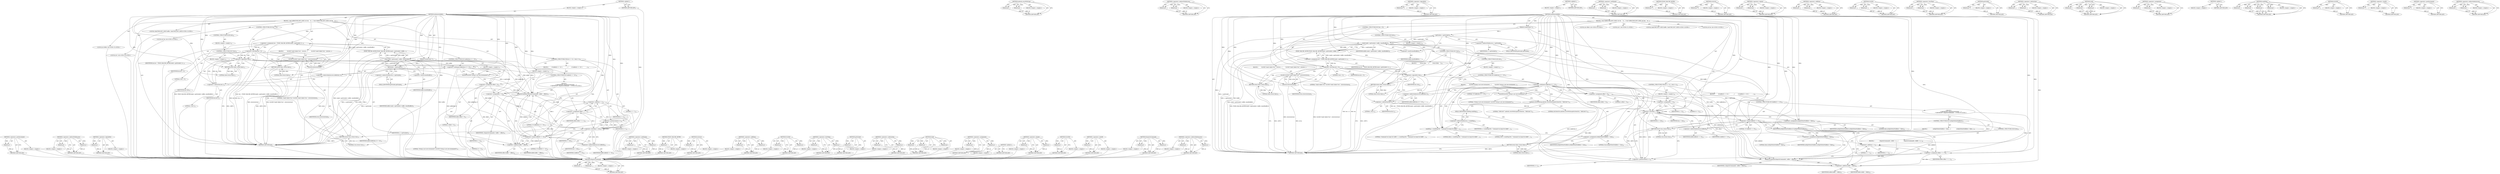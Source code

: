 digraph "&lt;operator&gt;.indirectIndexAccess" {
vulnerable_183 [label=<(METHOD,&lt;operator&gt;.postIncrement)>];
vulnerable_184 [label=<(PARAM,p1)>];
vulnerable_185 [label=<(BLOCK,&lt;empty&gt;,&lt;empty&gt;)>];
vulnerable_186 [label=<(METHOD_RETURN,ANY)>];
vulnerable_137 [label=<(METHOD,&lt;operator&gt;.indirectFieldAccess)>];
vulnerable_138 [label=<(PARAM,p1)>];
vulnerable_139 [label=<(PARAM,p2)>];
vulnerable_140 [label=<(BLOCK,&lt;empty&gt;,&lt;empty&gt;)>];
vulnerable_141 [label=<(METHOD_RETURN,ANY)>];
vulnerable_160 [label=<(METHOD,&lt;operator&gt;.logicalNot)>];
vulnerable_161 [label=<(PARAM,p1)>];
vulnerable_162 [label=<(BLOCK,&lt;empty&gt;,&lt;empty&gt;)>];
vulnerable_163 [label=<(METHOD_RETURN,ANY)>];
vulnerable_6 [label=<(METHOD,&lt;global&gt;)<SUB>1</SUB>>];
vulnerable_7 [label=<(BLOCK,&lt;empty&gt;,&lt;empty&gt;)<SUB>1</SUB>>];
vulnerable_8 [label=<(METHOD,onDataAvailable)<SUB>1</SUB>>];
vulnerable_9 [label=<(PARAM,SocketClient *c)<SUB>1</SUB>>];
vulnerable_10 [label=<(BLOCK,{
 char buffer[CMD_BUF_SIZE];
 int len;

    le...,{
 char buffer[CMD_BUF_SIZE];
 int len;

    le...)<SUB>1</SUB>>];
vulnerable_11 [label="<(LOCAL,char[CMD_BUF_SIZE] buffer: char[CMD_BUF_SIZE])<SUB>2</SUB>>"];
vulnerable_12 [label="<(LOCAL,int len: int)<SUB>3</SUB>>"];
vulnerable_13 [label=<(&lt;operator&gt;.assignment,len = TEMP_FAILURE_RETRY(read(c-&gt;getSocket(), b...)<SUB>5</SUB>>];
vulnerable_14 [label=<(IDENTIFIER,len,len = TEMP_FAILURE_RETRY(read(c-&gt;getSocket(), b...)<SUB>5</SUB>>];
vulnerable_15 [label=<(TEMP_FAILURE_RETRY,TEMP_FAILURE_RETRY(read(c-&gt;getSocket(), buffer,...)<SUB>5</SUB>>];
vulnerable_16 [label=<(read,read(c-&gt;getSocket(), buffer, sizeof(buffer)))<SUB>5</SUB>>];
vulnerable_17 [label=<(getSocket,c-&gt;getSocket())<SUB>5</SUB>>];
vulnerable_18 [label=<(&lt;operator&gt;.indirectFieldAccess,c-&gt;getSocket)<SUB>5</SUB>>];
vulnerable_19 [label=<(IDENTIFIER,c,c-&gt;getSocket())<SUB>5</SUB>>];
vulnerable_20 [label=<(FIELD_IDENTIFIER,getSocket,getSocket)<SUB>5</SUB>>];
vulnerable_21 [label=<(IDENTIFIER,buffer,read(c-&gt;getSocket(), buffer, sizeof(buffer)))<SUB>5</SUB>>];
vulnerable_22 [label=<(&lt;operator&gt;.sizeOf,sizeof(buffer))<SUB>5</SUB>>];
vulnerable_23 [label=<(IDENTIFIER,buffer,sizeof(buffer))<SUB>5</SUB>>];
vulnerable_24 [label=<(CONTROL_STRUCTURE,IF,if (len &lt; 0))<SUB>7</SUB>>];
vulnerable_25 [label=<(&lt;operator&gt;.lessThan,len &lt; 0)<SUB>7</SUB>>];
vulnerable_26 [label=<(IDENTIFIER,len,len &lt; 0)<SUB>7</SUB>>];
vulnerable_27 [label=<(LITERAL,0,len &lt; 0)<SUB>7</SUB>>];
vulnerable_28 [label=<(BLOCK,{
         SLOGE(&quot;read() failed (%s)&quot;, strerror...,{
         SLOGE(&quot;read() failed (%s)&quot;, strerror...)<SUB>7</SUB>>];
vulnerable_29 [label=<(SLOGE,SLOGE(&quot;read() failed (%s)&quot;, strerror(errno)))<SUB>8</SUB>>];
vulnerable_30 [label=<(LITERAL,&quot;read() failed (%s)&quot;,SLOGE(&quot;read() failed (%s)&quot;, strerror(errno)))<SUB>8</SUB>>];
vulnerable_31 [label=<(strerror,strerror(errno))<SUB>8</SUB>>];
vulnerable_32 [label=<(IDENTIFIER,errno,strerror(errno))<SUB>8</SUB>>];
vulnerable_33 [label=<(RETURN,return false;,return false;)<SUB>9</SUB>>];
vulnerable_34 [label=<(LITERAL,false,return false;)<SUB>9</SUB>>];
vulnerable_35 [label=<(CONTROL_STRUCTURE,ELSE,else)<SUB>10</SUB>>];
vulnerable_36 [label=<(BLOCK,&lt;empty&gt;,&lt;empty&gt;)<SUB>10</SUB>>];
vulnerable_37 [label=<(CONTROL_STRUCTURE,IF,if (!len))<SUB>10</SUB>>];
vulnerable_38 [label=<(&lt;operator&gt;.logicalNot,!len)<SUB>10</SUB>>];
vulnerable_39 [label=<(IDENTIFIER,len,!len)<SUB>10</SUB>>];
vulnerable_40 [label=<(BLOCK,&lt;empty&gt;,&lt;empty&gt;)<SUB>11</SUB>>];
vulnerable_41 [label=<(RETURN,return false;,return false;)<SUB>11</SUB>>];
vulnerable_42 [label=<(LITERAL,false,return false;)<SUB>11</SUB>>];
vulnerable_43 [label=<(CONTROL_STRUCTURE,IF,if (buffer[len-1] != '\0'))<SUB>12</SUB>>];
vulnerable_44 [label=<(&lt;operator&gt;.notEquals,buffer[len-1] != '\0')<SUB>12</SUB>>];
vulnerable_45 [label=<(&lt;operator&gt;.indirectIndexAccess,buffer[len-1])<SUB>12</SUB>>];
vulnerable_46 [label=<(IDENTIFIER,buffer,buffer[len-1] != '\0')<SUB>12</SUB>>];
vulnerable_47 [label=<(&lt;operator&gt;.subtraction,len-1)<SUB>12</SUB>>];
vulnerable_48 [label=<(IDENTIFIER,len,len-1)<SUB>12</SUB>>];
vulnerable_49 [label=<(LITERAL,1,len-1)<SUB>12</SUB>>];
vulnerable_50 [label=<(LITERAL,'\0',buffer[len-1] != '\0')<SUB>12</SUB>>];
vulnerable_51 [label=<(BLOCK,&lt;empty&gt;,&lt;empty&gt;)<SUB>13</SUB>>];
vulnerable_52 [label=<(SLOGW,SLOGW(&quot;String is not zero-terminated&quot;))<SUB>13</SUB>>];
vulnerable_53 [label=<(LITERAL,&quot;String is not zero-terminated&quot;,SLOGW(&quot;String is not zero-terminated&quot;))<SUB>13</SUB>>];
vulnerable_54 [label="<(LOCAL,int offset: int)<SUB>15</SUB>>"];
vulnerable_55 [label=<(&lt;operator&gt;.assignment,offset = 0)<SUB>15</SUB>>];
vulnerable_56 [label=<(IDENTIFIER,offset,offset = 0)<SUB>15</SUB>>];
vulnerable_57 [label=<(LITERAL,0,offset = 0)<SUB>15</SUB>>];
vulnerable_58 [label="<(LOCAL,int i: int)<SUB>16</SUB>>"];
vulnerable_59 [label=<(CONTROL_STRUCTURE,FOR,for (i = 0;i &lt; len;i++))<SUB>19</SUB>>];
vulnerable_60 [label=<(BLOCK,&lt;empty&gt;,&lt;empty&gt;)<SUB>19</SUB>>];
vulnerable_61 [label=<(&lt;operator&gt;.assignment,i = 0)<SUB>19</SUB>>];
vulnerable_62 [label=<(IDENTIFIER,i,i = 0)<SUB>19</SUB>>];
vulnerable_63 [label=<(LITERAL,0,i = 0)<SUB>19</SUB>>];
vulnerable_64 [label=<(&lt;operator&gt;.lessThan,i &lt; len)<SUB>19</SUB>>];
vulnerable_65 [label=<(IDENTIFIER,i,i &lt; len)<SUB>19</SUB>>];
vulnerable_66 [label=<(IDENTIFIER,len,i &lt; len)<SUB>19</SUB>>];
vulnerable_67 [label=<(&lt;operator&gt;.postIncrement,i++)<SUB>19</SUB>>];
vulnerable_68 [label=<(IDENTIFIER,i,i++)<SUB>19</SUB>>];
vulnerable_69 [label=<(BLOCK,{
         if (buffer[i] == '\0') {
           ...,{
         if (buffer[i] == '\0') {
           ...)<SUB>19</SUB>>];
vulnerable_70 [label=<(CONTROL_STRUCTURE,IF,if (buffer[i] == '\0'))<SUB>20</SUB>>];
vulnerable_71 [label=<(&lt;operator&gt;.equals,buffer[i] == '\0')<SUB>20</SUB>>];
vulnerable_72 [label=<(&lt;operator&gt;.indirectIndexAccess,buffer[i])<SUB>20</SUB>>];
vulnerable_73 [label=<(IDENTIFIER,buffer,buffer[i] == '\0')<SUB>20</SUB>>];
vulnerable_74 [label=<(IDENTIFIER,i,buffer[i] == '\0')<SUB>20</SUB>>];
vulnerable_75 [label=<(LITERAL,'\0',buffer[i] == '\0')<SUB>20</SUB>>];
vulnerable_76 [label="<(BLOCK,{
             /* IMPORTANT: dispatchCommand() ...,{
             /* IMPORTANT: dispatchCommand() ...)<SUB>20</SUB>>"];
vulnerable_77 [label=<(dispatchCommand,dispatchCommand(c, buffer + offset))<SUB>22</SUB>>];
vulnerable_78 [label=<(IDENTIFIER,c,dispatchCommand(c, buffer + offset))<SUB>22</SUB>>];
vulnerable_79 [label=<(&lt;operator&gt;.addition,buffer + offset)<SUB>22</SUB>>];
vulnerable_80 [label=<(IDENTIFIER,buffer,buffer + offset)<SUB>22</SUB>>];
vulnerable_81 [label=<(IDENTIFIER,offset,buffer + offset)<SUB>22</SUB>>];
vulnerable_82 [label=<(&lt;operator&gt;.assignment,offset = i + 1)<SUB>23</SUB>>];
vulnerable_83 [label=<(IDENTIFIER,offset,offset = i + 1)<SUB>23</SUB>>];
vulnerable_84 [label=<(&lt;operator&gt;.addition,i + 1)<SUB>23</SUB>>];
vulnerable_85 [label=<(IDENTIFIER,i,i + 1)<SUB>23</SUB>>];
vulnerable_86 [label=<(LITERAL,1,i + 1)<SUB>23</SUB>>];
vulnerable_87 [label=<(RETURN,return true;,return true;)<SUB>27</SUB>>];
vulnerable_88 [label=<(LITERAL,true,return true;)<SUB>27</SUB>>];
vulnerable_89 [label=<(METHOD_RETURN,bool)<SUB>1</SUB>>];
vulnerable_91 [label=<(METHOD_RETURN,ANY)<SUB>1</SUB>>];
vulnerable_164 [label=<(METHOD,&lt;operator&gt;.notEquals)>];
vulnerable_165 [label=<(PARAM,p1)>];
vulnerable_166 [label=<(PARAM,p2)>];
vulnerable_167 [label=<(BLOCK,&lt;empty&gt;,&lt;empty&gt;)>];
vulnerable_168 [label=<(METHOD_RETURN,ANY)>];
vulnerable_123 [label=<(METHOD,TEMP_FAILURE_RETRY)>];
vulnerable_124 [label=<(PARAM,p1)>];
vulnerable_125 [label=<(BLOCK,&lt;empty&gt;,&lt;empty&gt;)>];
vulnerable_126 [label=<(METHOD_RETURN,ANY)>];
vulnerable_156 [label=<(METHOD,strerror)>];
vulnerable_157 [label=<(PARAM,p1)>];
vulnerable_158 [label=<(BLOCK,&lt;empty&gt;,&lt;empty&gt;)>];
vulnerable_159 [label=<(METHOD_RETURN,ANY)>];
vulnerable_197 [label=<(METHOD,&lt;operator&gt;.addition)>];
vulnerable_198 [label=<(PARAM,p1)>];
vulnerable_199 [label=<(PARAM,p2)>];
vulnerable_200 [label=<(BLOCK,&lt;empty&gt;,&lt;empty&gt;)>];
vulnerable_201 [label=<(METHOD_RETURN,ANY)>];
vulnerable_151 [label=<(METHOD,SLOGE)>];
vulnerable_152 [label=<(PARAM,p1)>];
vulnerable_153 [label=<(PARAM,p2)>];
vulnerable_154 [label=<(BLOCK,&lt;empty&gt;,&lt;empty&gt;)>];
vulnerable_155 [label=<(METHOD_RETURN,ANY)>];
vulnerable_146 [label=<(METHOD,&lt;operator&gt;.lessThan)>];
vulnerable_147 [label=<(PARAM,p1)>];
vulnerable_148 [label=<(PARAM,p2)>];
vulnerable_149 [label=<(BLOCK,&lt;empty&gt;,&lt;empty&gt;)>];
vulnerable_150 [label=<(METHOD_RETURN,ANY)>];
vulnerable_133 [label=<(METHOD,getSocket)>];
vulnerable_134 [label=<(PARAM,p1)>];
vulnerable_135 [label=<(BLOCK,&lt;empty&gt;,&lt;empty&gt;)>];
vulnerable_136 [label=<(METHOD_RETURN,ANY)>];
vulnerable_174 [label=<(METHOD,&lt;operator&gt;.subtraction)>];
vulnerable_175 [label=<(PARAM,p1)>];
vulnerable_176 [label=<(PARAM,p2)>];
vulnerable_177 [label=<(BLOCK,&lt;empty&gt;,&lt;empty&gt;)>];
vulnerable_178 [label=<(METHOD_RETURN,ANY)>];
vulnerable_127 [label=<(METHOD,read)>];
vulnerable_128 [label=<(PARAM,p1)>];
vulnerable_129 [label=<(PARAM,p2)>];
vulnerable_130 [label=<(PARAM,p3)>];
vulnerable_131 [label=<(BLOCK,&lt;empty&gt;,&lt;empty&gt;)>];
vulnerable_132 [label=<(METHOD_RETURN,ANY)>];
vulnerable_118 [label=<(METHOD,&lt;operator&gt;.assignment)>];
vulnerable_119 [label=<(PARAM,p1)>];
vulnerable_120 [label=<(PARAM,p2)>];
vulnerable_121 [label=<(BLOCK,&lt;empty&gt;,&lt;empty&gt;)>];
vulnerable_122 [label=<(METHOD_RETURN,ANY)>];
vulnerable_112 [label=<(METHOD,&lt;global&gt;)<SUB>1</SUB>>];
vulnerable_113 [label=<(BLOCK,&lt;empty&gt;,&lt;empty&gt;)>];
vulnerable_114 [label=<(METHOD_RETURN,ANY)>];
vulnerable_187 [label=<(METHOD,&lt;operator&gt;.equals)>];
vulnerable_188 [label=<(PARAM,p1)>];
vulnerable_189 [label=<(PARAM,p2)>];
vulnerable_190 [label=<(BLOCK,&lt;empty&gt;,&lt;empty&gt;)>];
vulnerable_191 [label=<(METHOD_RETURN,ANY)>];
vulnerable_179 [label=<(METHOD,SLOGW)>];
vulnerable_180 [label=<(PARAM,p1)>];
vulnerable_181 [label=<(BLOCK,&lt;empty&gt;,&lt;empty&gt;)>];
vulnerable_182 [label=<(METHOD_RETURN,ANY)>];
vulnerable_142 [label=<(METHOD,&lt;operator&gt;.sizeOf)>];
vulnerable_143 [label=<(PARAM,p1)>];
vulnerable_144 [label=<(BLOCK,&lt;empty&gt;,&lt;empty&gt;)>];
vulnerable_145 [label=<(METHOD_RETURN,ANY)>];
vulnerable_192 [label=<(METHOD,dispatchCommand)>];
vulnerable_193 [label=<(PARAM,p1)>];
vulnerable_194 [label=<(PARAM,p2)>];
vulnerable_195 [label=<(BLOCK,&lt;empty&gt;,&lt;empty&gt;)>];
vulnerable_196 [label=<(METHOD_RETURN,ANY)>];
vulnerable_169 [label=<(METHOD,&lt;operator&gt;.indirectIndexAccess)>];
vulnerable_170 [label=<(PARAM,p1)>];
vulnerable_171 [label=<(PARAM,p2)>];
vulnerable_172 [label=<(BLOCK,&lt;empty&gt;,&lt;empty&gt;)>];
vulnerable_173 [label=<(METHOD_RETURN,ANY)>];
fixed_236 [label=<(METHOD,dispatchCommand)>];
fixed_237 [label=<(PARAM,p1)>];
fixed_238 [label=<(PARAM,p2)>];
fixed_239 [label=<(BLOCK,&lt;empty&gt;,&lt;empty&gt;)>];
fixed_240 [label=<(METHOD_RETURN,ANY)>];
fixed_215 [label=<(METHOD,android_errorWriteLog)>];
fixed_216 [label=<(PARAM,p1)>];
fixed_217 [label=<(PARAM,p2)>];
fixed_218 [label=<(BLOCK,&lt;empty&gt;,&lt;empty&gt;)>];
fixed_219 [label=<(METHOD_RETURN,ANY)>];
fixed_169 [label=<(METHOD,&lt;operator&gt;.indirectFieldAccess)>];
fixed_170 [label=<(PARAM,p1)>];
fixed_171 [label=<(PARAM,p2)>];
fixed_172 [label=<(BLOCK,&lt;empty&gt;,&lt;empty&gt;)>];
fixed_173 [label=<(METHOD_RETURN,ANY)>];
fixed_192 [label=<(METHOD,&lt;operator&gt;.logicalNot)>];
fixed_193 [label=<(PARAM,p1)>];
fixed_194 [label=<(BLOCK,&lt;empty&gt;,&lt;empty&gt;)>];
fixed_195 [label=<(METHOD_RETURN,ANY)>];
fixed_6 [label=<(METHOD,&lt;global&gt;)<SUB>1</SUB>>];
fixed_7 [label=<(BLOCK,&lt;empty&gt;,&lt;empty&gt;)<SUB>1</SUB>>];
fixed_8 [label=<(METHOD,onDataAvailable)<SUB>1</SUB>>];
fixed_9 [label=<(PARAM,SocketClient *c)<SUB>1</SUB>>];
fixed_10 [label=<(BLOCK,{
 char buffer[CMD_BUF_SIZE];
 int len;

    le...,{
 char buffer[CMD_BUF_SIZE];
 int len;

    le...)<SUB>1</SUB>>];
fixed_11 [label="<(LOCAL,char[CMD_BUF_SIZE] buffer: char[CMD_BUF_SIZE])<SUB>2</SUB>>"];
fixed_12 [label="<(LOCAL,int len: int)<SUB>3</SUB>>"];
fixed_13 [label=<(&lt;operator&gt;.assignment,len = TEMP_FAILURE_RETRY(read(c-&gt;getSocket(), b...)<SUB>5</SUB>>];
fixed_14 [label=<(IDENTIFIER,len,len = TEMP_FAILURE_RETRY(read(c-&gt;getSocket(), b...)<SUB>5</SUB>>];
fixed_15 [label=<(TEMP_FAILURE_RETRY,TEMP_FAILURE_RETRY(read(c-&gt;getSocket(), buffer,...)<SUB>5</SUB>>];
fixed_16 [label=<(read,read(c-&gt;getSocket(), buffer, sizeof(buffer)))<SUB>5</SUB>>];
fixed_17 [label=<(getSocket,c-&gt;getSocket())<SUB>5</SUB>>];
fixed_18 [label=<(&lt;operator&gt;.indirectFieldAccess,c-&gt;getSocket)<SUB>5</SUB>>];
fixed_19 [label=<(IDENTIFIER,c,c-&gt;getSocket())<SUB>5</SUB>>];
fixed_20 [label=<(FIELD_IDENTIFIER,getSocket,getSocket)<SUB>5</SUB>>];
fixed_21 [label=<(IDENTIFIER,buffer,read(c-&gt;getSocket(), buffer, sizeof(buffer)))<SUB>5</SUB>>];
fixed_22 [label=<(&lt;operator&gt;.sizeOf,sizeof(buffer))<SUB>5</SUB>>];
fixed_23 [label=<(IDENTIFIER,buffer,sizeof(buffer))<SUB>5</SUB>>];
fixed_24 [label=<(CONTROL_STRUCTURE,IF,if (len &lt; 0))<SUB>7</SUB>>];
fixed_25 [label=<(&lt;operator&gt;.lessThan,len &lt; 0)<SUB>7</SUB>>];
fixed_26 [label=<(IDENTIFIER,len,len &lt; 0)<SUB>7</SUB>>];
fixed_27 [label=<(LITERAL,0,len &lt; 0)<SUB>7</SUB>>];
fixed_28 [label=<(BLOCK,{
         SLOGE(&quot;read() failed (%s)&quot;, strerror...,{
         SLOGE(&quot;read() failed (%s)&quot;, strerror...)<SUB>7</SUB>>];
fixed_29 [label=<(SLOGE,SLOGE(&quot;read() failed (%s)&quot;, strerror(errno)))<SUB>8</SUB>>];
fixed_30 [label=<(LITERAL,&quot;read() failed (%s)&quot;,SLOGE(&quot;read() failed (%s)&quot;, strerror(errno)))<SUB>8</SUB>>];
fixed_31 [label=<(strerror,strerror(errno))<SUB>8</SUB>>];
fixed_32 [label=<(IDENTIFIER,errno,strerror(errno))<SUB>8</SUB>>];
fixed_33 [label=<(RETURN,return false;,return false;)<SUB>9</SUB>>];
fixed_34 [label=<(LITERAL,false,return false;)<SUB>9</SUB>>];
fixed_35 [label=<(CONTROL_STRUCTURE,ELSE,else)<SUB>10</SUB>>];
fixed_36 [label=<(BLOCK,&lt;empty&gt;,&lt;empty&gt;)<SUB>10</SUB>>];
fixed_37 [label=<(CONTROL_STRUCTURE,IF,if (!len))<SUB>10</SUB>>];
fixed_38 [label=<(&lt;operator&gt;.logicalNot,!len)<SUB>10</SUB>>];
fixed_39 [label=<(IDENTIFIER,len,!len)<SUB>10</SUB>>];
fixed_40 [label=<(BLOCK,{
         return false;
    },{
         return false;
    })<SUB>10</SUB>>];
fixed_41 [label=<(RETURN,return false;,return false;)<SUB>11</SUB>>];
fixed_42 [label=<(LITERAL,false,return false;)<SUB>11</SUB>>];
fixed_43 [label=<(CONTROL_STRUCTURE,ELSE,else)<SUB>12</SUB>>];
fixed_44 [label=<(BLOCK,&lt;empty&gt;,&lt;empty&gt;)<SUB>12</SUB>>];
fixed_45 [label=<(CONTROL_STRUCTURE,IF,if (buffer[len-1] != '\0'))<SUB>12</SUB>>];
fixed_46 [label=<(&lt;operator&gt;.notEquals,buffer[len-1] != '\0')<SUB>12</SUB>>];
fixed_47 [label=<(&lt;operator&gt;.indirectIndexAccess,buffer[len-1])<SUB>12</SUB>>];
fixed_48 [label=<(IDENTIFIER,buffer,buffer[len-1] != '\0')<SUB>12</SUB>>];
fixed_49 [label=<(&lt;operator&gt;.subtraction,len-1)<SUB>12</SUB>>];
fixed_50 [label=<(IDENTIFIER,len,len-1)<SUB>12</SUB>>];
fixed_51 [label=<(LITERAL,1,len-1)<SUB>12</SUB>>];
fixed_52 [label=<(LITERAL,'\0',buffer[len-1] != '\0')<SUB>12</SUB>>];
fixed_53 [label=<(BLOCK,{
         SLOGW(&quot;String is not zero-terminated...,{
         SLOGW(&quot;String is not zero-terminated...)<SUB>12</SUB>>];
fixed_54 [label=<(SLOGW,SLOGW(&quot;String is not zero-terminated&quot;))<SUB>13</SUB>>];
fixed_55 [label=<(LITERAL,&quot;String is not zero-terminated&quot;,SLOGW(&quot;String is not zero-terminated&quot;))<SUB>13</SUB>>];
fixed_56 [label=<(android_errorWriteLog,android_errorWriteLog(0x534e4554, &quot;29831647&quot;))<SUB>14</SUB>>];
fixed_57 [label=<(LITERAL,0x534e4554,android_errorWriteLog(0x534e4554, &quot;29831647&quot;))<SUB>14</SUB>>];
fixed_58 [label=<(LITERAL,&quot;29831647&quot;,android_errorWriteLog(0x534e4554, &quot;29831647&quot;))<SUB>14</SUB>>];
fixed_59 [label=<(sendMsg,c-&gt;sendMsg(500, &quot;Command too large for buffer&quot;,...)<SUB>15</SUB>>];
fixed_60 [label=<(&lt;operator&gt;.indirectFieldAccess,c-&gt;sendMsg)<SUB>15</SUB>>];
fixed_61 [label=<(IDENTIFIER,c,c-&gt;sendMsg(500, &quot;Command too large for buffer&quot;,...)<SUB>15</SUB>>];
fixed_62 [label=<(FIELD_IDENTIFIER,sendMsg,sendMsg)<SUB>15</SUB>>];
fixed_63 [label=<(LITERAL,500,c-&gt;sendMsg(500, &quot;Command too large for buffer&quot;,...)<SUB>15</SUB>>];
fixed_64 [label=<(LITERAL,&quot;Command too large for buffer&quot;,c-&gt;sendMsg(500, &quot;Command too large for buffer&quot;,...)<SUB>15</SUB>>];
fixed_65 [label=<(LITERAL,false,c-&gt;sendMsg(500, &quot;Command too large for buffer&quot;,...)<SUB>15</SUB>>];
fixed_66 [label=<(&lt;operator&gt;.assignment,mSkipToNextNullByte = true)<SUB>16</SUB>>];
fixed_67 [label=<(IDENTIFIER,mSkipToNextNullByte,mSkipToNextNullByte = true)<SUB>16</SUB>>];
fixed_68 [label=<(LITERAL,true,mSkipToNextNullByte = true)<SUB>16</SUB>>];
fixed_69 [label=<(RETURN,return false;,return false;)<SUB>17</SUB>>];
fixed_70 [label=<(LITERAL,false,return false;)<SUB>17</SUB>>];
fixed_71 [label="<(LOCAL,int offset: int)<SUB>20</SUB>>"];
fixed_72 [label=<(&lt;operator&gt;.assignment,offset = 0)<SUB>20</SUB>>];
fixed_73 [label=<(IDENTIFIER,offset,offset = 0)<SUB>20</SUB>>];
fixed_74 [label=<(LITERAL,0,offset = 0)<SUB>20</SUB>>];
fixed_75 [label="<(LOCAL,int i: int)<SUB>21</SUB>>"];
fixed_76 [label=<(CONTROL_STRUCTURE,FOR,for (i = 0;i &lt; len;i++))<SUB>24</SUB>>];
fixed_77 [label=<(BLOCK,&lt;empty&gt;,&lt;empty&gt;)<SUB>24</SUB>>];
fixed_78 [label=<(&lt;operator&gt;.assignment,i = 0)<SUB>24</SUB>>];
fixed_79 [label=<(IDENTIFIER,i,i = 0)<SUB>24</SUB>>];
fixed_80 [label=<(LITERAL,0,i = 0)<SUB>24</SUB>>];
fixed_81 [label=<(&lt;operator&gt;.lessThan,i &lt; len)<SUB>24</SUB>>];
fixed_82 [label=<(IDENTIFIER,i,i &lt; len)<SUB>24</SUB>>];
fixed_83 [label=<(IDENTIFIER,len,i &lt; len)<SUB>24</SUB>>];
fixed_84 [label=<(&lt;operator&gt;.postIncrement,i++)<SUB>24</SUB>>];
fixed_85 [label=<(IDENTIFIER,i,i++)<SUB>24</SUB>>];
fixed_86 [label=<(BLOCK,{
         if (buffer[i] == '\0') {
           ...,{
         if (buffer[i] == '\0') {
           ...)<SUB>24</SUB>>];
fixed_87 [label=<(CONTROL_STRUCTURE,IF,if (buffer[i] == '\0'))<SUB>25</SUB>>];
fixed_88 [label=<(&lt;operator&gt;.equals,buffer[i] == '\0')<SUB>25</SUB>>];
fixed_89 [label=<(&lt;operator&gt;.indirectIndexAccess,buffer[i])<SUB>25</SUB>>];
fixed_90 [label=<(IDENTIFIER,buffer,buffer[i] == '\0')<SUB>25</SUB>>];
fixed_91 [label=<(IDENTIFIER,i,buffer[i] == '\0')<SUB>25</SUB>>];
fixed_92 [label=<(LITERAL,'\0',buffer[i] == '\0')<SUB>25</SUB>>];
fixed_93 [label="<(BLOCK,{
             /* IMPORTANT: dispatchCommand() ...,{
             /* IMPORTANT: dispatchCommand() ...)<SUB>25</SUB>>"];
fixed_94 [label=<(CONTROL_STRUCTURE,IF,if (mSkipToNextNullByte))<SUB>27</SUB>>];
fixed_95 [label=<(IDENTIFIER,mSkipToNextNullByte,if (mSkipToNextNullByte))<SUB>27</SUB>>];
fixed_96 [label=<(BLOCK,{
                mSkipToNextNullByte = false;
...,{
                mSkipToNextNullByte = false;
...)<SUB>27</SUB>>];
fixed_97 [label=<(&lt;operator&gt;.assignment,mSkipToNextNullByte = false)<SUB>28</SUB>>];
fixed_98 [label=<(IDENTIFIER,mSkipToNextNullByte,mSkipToNextNullByte = false)<SUB>28</SUB>>];
fixed_99 [label=<(LITERAL,false,mSkipToNextNullByte = false)<SUB>28</SUB>>];
fixed_100 [label=<(CONTROL_STRUCTURE,ELSE,else)<SUB>29</SUB>>];
fixed_101 [label=<(BLOCK,{
                dispatchCommand(c, buffer + o...,{
                dispatchCommand(c, buffer + o...)<SUB>29</SUB>>];
fixed_102 [label=<(dispatchCommand,dispatchCommand(c, buffer + offset))<SUB>30</SUB>>];
fixed_103 [label=<(IDENTIFIER,c,dispatchCommand(c, buffer + offset))<SUB>30</SUB>>];
fixed_104 [label=<(&lt;operator&gt;.addition,buffer + offset)<SUB>30</SUB>>];
fixed_105 [label=<(IDENTIFIER,buffer,buffer + offset)<SUB>30</SUB>>];
fixed_106 [label=<(IDENTIFIER,offset,buffer + offset)<SUB>30</SUB>>];
fixed_107 [label=<(&lt;operator&gt;.assignment,offset = i + 1)<SUB>32</SUB>>];
fixed_108 [label=<(IDENTIFIER,offset,offset = i + 1)<SUB>32</SUB>>];
fixed_109 [label=<(&lt;operator&gt;.addition,i + 1)<SUB>32</SUB>>];
fixed_110 [label=<(IDENTIFIER,i,i + 1)<SUB>32</SUB>>];
fixed_111 [label=<(LITERAL,1,i + 1)<SUB>32</SUB>>];
fixed_112 [label=<(&lt;operator&gt;.assignment,mSkipToNextNullByte = false)<SUB>36</SUB>>];
fixed_113 [label=<(IDENTIFIER,mSkipToNextNullByte,mSkipToNextNullByte = false)<SUB>36</SUB>>];
fixed_114 [label=<(LITERAL,false,mSkipToNextNullByte = false)<SUB>36</SUB>>];
fixed_115 [label=<(RETURN,return true;,return true;)<SUB>37</SUB>>];
fixed_116 [label=<(LITERAL,true,return true;)<SUB>37</SUB>>];
fixed_117 [label=<(METHOD_RETURN,bool)<SUB>1</SUB>>];
fixed_119 [label=<(METHOD_RETURN,ANY)<SUB>1</SUB>>];
fixed_196 [label=<(METHOD,&lt;operator&gt;.notEquals)>];
fixed_197 [label=<(PARAM,p1)>];
fixed_198 [label=<(PARAM,p2)>];
fixed_199 [label=<(BLOCK,&lt;empty&gt;,&lt;empty&gt;)>];
fixed_200 [label=<(METHOD_RETURN,ANY)>];
fixed_155 [label=<(METHOD,TEMP_FAILURE_RETRY)>];
fixed_156 [label=<(PARAM,p1)>];
fixed_157 [label=<(BLOCK,&lt;empty&gt;,&lt;empty&gt;)>];
fixed_158 [label=<(METHOD_RETURN,ANY)>];
fixed_188 [label=<(METHOD,strerror)>];
fixed_189 [label=<(PARAM,p1)>];
fixed_190 [label=<(BLOCK,&lt;empty&gt;,&lt;empty&gt;)>];
fixed_191 [label=<(METHOD_RETURN,ANY)>];
fixed_231 [label=<(METHOD,&lt;operator&gt;.equals)>];
fixed_232 [label=<(PARAM,p1)>];
fixed_233 [label=<(PARAM,p2)>];
fixed_234 [label=<(BLOCK,&lt;empty&gt;,&lt;empty&gt;)>];
fixed_235 [label=<(METHOD_RETURN,ANY)>];
fixed_241 [label=<(METHOD,&lt;operator&gt;.addition)>];
fixed_242 [label=<(PARAM,p1)>];
fixed_243 [label=<(PARAM,p2)>];
fixed_244 [label=<(BLOCK,&lt;empty&gt;,&lt;empty&gt;)>];
fixed_245 [label=<(METHOD_RETURN,ANY)>];
fixed_183 [label=<(METHOD,SLOGE)>];
fixed_184 [label=<(PARAM,p1)>];
fixed_185 [label=<(PARAM,p2)>];
fixed_186 [label=<(BLOCK,&lt;empty&gt;,&lt;empty&gt;)>];
fixed_187 [label=<(METHOD_RETURN,ANY)>];
fixed_178 [label=<(METHOD,&lt;operator&gt;.lessThan)>];
fixed_179 [label=<(PARAM,p1)>];
fixed_180 [label=<(PARAM,p2)>];
fixed_181 [label=<(BLOCK,&lt;empty&gt;,&lt;empty&gt;)>];
fixed_182 [label=<(METHOD_RETURN,ANY)>];
fixed_165 [label=<(METHOD,getSocket)>];
fixed_166 [label=<(PARAM,p1)>];
fixed_167 [label=<(BLOCK,&lt;empty&gt;,&lt;empty&gt;)>];
fixed_168 [label=<(METHOD_RETURN,ANY)>];
fixed_206 [label=<(METHOD,&lt;operator&gt;.subtraction)>];
fixed_207 [label=<(PARAM,p1)>];
fixed_208 [label=<(PARAM,p2)>];
fixed_209 [label=<(BLOCK,&lt;empty&gt;,&lt;empty&gt;)>];
fixed_210 [label=<(METHOD_RETURN,ANY)>];
fixed_159 [label=<(METHOD,read)>];
fixed_160 [label=<(PARAM,p1)>];
fixed_161 [label=<(PARAM,p2)>];
fixed_162 [label=<(PARAM,p3)>];
fixed_163 [label=<(BLOCK,&lt;empty&gt;,&lt;empty&gt;)>];
fixed_164 [label=<(METHOD_RETURN,ANY)>];
fixed_150 [label=<(METHOD,&lt;operator&gt;.assignment)>];
fixed_151 [label=<(PARAM,p1)>];
fixed_152 [label=<(PARAM,p2)>];
fixed_153 [label=<(BLOCK,&lt;empty&gt;,&lt;empty&gt;)>];
fixed_154 [label=<(METHOD_RETURN,ANY)>];
fixed_144 [label=<(METHOD,&lt;global&gt;)<SUB>1</SUB>>];
fixed_145 [label=<(BLOCK,&lt;empty&gt;,&lt;empty&gt;)>];
fixed_146 [label=<(METHOD_RETURN,ANY)>];
fixed_220 [label=<(METHOD,sendMsg)>];
fixed_221 [label=<(PARAM,p1)>];
fixed_222 [label=<(PARAM,p2)>];
fixed_223 [label=<(PARAM,p3)>];
fixed_224 [label=<(PARAM,p4)>];
fixed_225 [label=<(BLOCK,&lt;empty&gt;,&lt;empty&gt;)>];
fixed_226 [label=<(METHOD_RETURN,ANY)>];
fixed_211 [label=<(METHOD,SLOGW)>];
fixed_212 [label=<(PARAM,p1)>];
fixed_213 [label=<(BLOCK,&lt;empty&gt;,&lt;empty&gt;)>];
fixed_214 [label=<(METHOD_RETURN,ANY)>];
fixed_174 [label=<(METHOD,&lt;operator&gt;.sizeOf)>];
fixed_175 [label=<(PARAM,p1)>];
fixed_176 [label=<(BLOCK,&lt;empty&gt;,&lt;empty&gt;)>];
fixed_177 [label=<(METHOD_RETURN,ANY)>];
fixed_227 [label=<(METHOD,&lt;operator&gt;.postIncrement)>];
fixed_228 [label=<(PARAM,p1)>];
fixed_229 [label=<(BLOCK,&lt;empty&gt;,&lt;empty&gt;)>];
fixed_230 [label=<(METHOD_RETURN,ANY)>];
fixed_201 [label=<(METHOD,&lt;operator&gt;.indirectIndexAccess)>];
fixed_202 [label=<(PARAM,p1)>];
fixed_203 [label=<(PARAM,p2)>];
fixed_204 [label=<(BLOCK,&lt;empty&gt;,&lt;empty&gt;)>];
fixed_205 [label=<(METHOD_RETURN,ANY)>];
vulnerable_183 -> vulnerable_184  [key=0, label="AST: "];
vulnerable_183 -> vulnerable_184  [key=1, label="DDG: "];
vulnerable_183 -> vulnerable_185  [key=0, label="AST: "];
vulnerable_183 -> vulnerable_186  [key=0, label="AST: "];
vulnerable_183 -> vulnerable_186  [key=1, label="CFG: "];
vulnerable_184 -> vulnerable_186  [key=0, label="DDG: p1"];
vulnerable_185 -> fixed_236  [key=0];
vulnerable_186 -> fixed_236  [key=0];
vulnerable_137 -> vulnerable_138  [key=0, label="AST: "];
vulnerable_137 -> vulnerable_138  [key=1, label="DDG: "];
vulnerable_137 -> vulnerable_140  [key=0, label="AST: "];
vulnerable_137 -> vulnerable_139  [key=0, label="AST: "];
vulnerable_137 -> vulnerable_139  [key=1, label="DDG: "];
vulnerable_137 -> vulnerable_141  [key=0, label="AST: "];
vulnerable_137 -> vulnerable_141  [key=1, label="CFG: "];
vulnerable_138 -> vulnerable_141  [key=0, label="DDG: p1"];
vulnerable_139 -> vulnerable_141  [key=0, label="DDG: p2"];
vulnerable_140 -> fixed_236  [key=0];
vulnerable_141 -> fixed_236  [key=0];
vulnerable_160 -> vulnerable_161  [key=0, label="AST: "];
vulnerable_160 -> vulnerable_161  [key=1, label="DDG: "];
vulnerable_160 -> vulnerable_162  [key=0, label="AST: "];
vulnerable_160 -> vulnerable_163  [key=0, label="AST: "];
vulnerable_160 -> vulnerable_163  [key=1, label="CFG: "];
vulnerable_161 -> vulnerable_163  [key=0, label="DDG: p1"];
vulnerable_162 -> fixed_236  [key=0];
vulnerable_163 -> fixed_236  [key=0];
vulnerable_6 -> vulnerable_7  [key=0, label="AST: "];
vulnerable_6 -> vulnerable_91  [key=0, label="AST: "];
vulnerable_6 -> vulnerable_91  [key=1, label="CFG: "];
vulnerable_7 -> vulnerable_8  [key=0, label="AST: "];
vulnerable_8 -> vulnerable_9  [key=0, label="AST: "];
vulnerable_8 -> vulnerable_9  [key=1, label="DDG: "];
vulnerable_8 -> vulnerable_10  [key=0, label="AST: "];
vulnerable_8 -> vulnerable_89  [key=0, label="AST: "];
vulnerable_8 -> vulnerable_20  [key=0, label="CFG: "];
vulnerable_8 -> vulnerable_55  [key=0, label="DDG: "];
vulnerable_8 -> vulnerable_87  [key=0, label="DDG: "];
vulnerable_8 -> vulnerable_88  [key=0, label="DDG: "];
vulnerable_8 -> vulnerable_25  [key=0, label="DDG: "];
vulnerable_8 -> vulnerable_33  [key=0, label="DDG: "];
vulnerable_8 -> vulnerable_44  [key=0, label="DDG: "];
vulnerable_8 -> vulnerable_61  [key=0, label="DDG: "];
vulnerable_8 -> vulnerable_64  [key=0, label="DDG: "];
vulnerable_8 -> vulnerable_67  [key=0, label="DDG: "];
vulnerable_8 -> vulnerable_16  [key=0, label="DDG: "];
vulnerable_8 -> vulnerable_29  [key=0, label="DDG: "];
vulnerable_8 -> vulnerable_34  [key=0, label="DDG: "];
vulnerable_8 -> vulnerable_52  [key=0, label="DDG: "];
vulnerable_8 -> vulnerable_31  [key=0, label="DDG: "];
vulnerable_8 -> vulnerable_47  [key=0, label="DDG: "];
vulnerable_8 -> vulnerable_71  [key=0, label="DDG: "];
vulnerable_8 -> vulnerable_82  [key=0, label="DDG: "];
vulnerable_8 -> vulnerable_38  [key=0, label="DDG: "];
vulnerable_8 -> vulnerable_41  [key=0, label="DDG: "];
vulnerable_8 -> vulnerable_77  [key=0, label="DDG: "];
vulnerable_8 -> vulnerable_42  [key=0, label="DDG: "];
vulnerable_8 -> vulnerable_79  [key=0, label="DDG: "];
vulnerable_8 -> vulnerable_84  [key=0, label="DDG: "];
vulnerable_9 -> vulnerable_89  [key=0, label="DDG: c"];
vulnerable_9 -> vulnerable_17  [key=0, label="DDG: c"];
vulnerable_9 -> vulnerable_77  [key=0, label="DDG: c"];
vulnerable_10 -> vulnerable_11  [key=0, label="AST: "];
vulnerable_10 -> vulnerable_12  [key=0, label="AST: "];
vulnerable_10 -> vulnerable_13  [key=0, label="AST: "];
vulnerable_10 -> vulnerable_24  [key=0, label="AST: "];
vulnerable_10 -> vulnerable_43  [key=0, label="AST: "];
vulnerable_10 -> vulnerable_54  [key=0, label="AST: "];
vulnerable_10 -> vulnerable_55  [key=0, label="AST: "];
vulnerable_10 -> vulnerable_58  [key=0, label="AST: "];
vulnerable_10 -> vulnerable_59  [key=0, label="AST: "];
vulnerable_10 -> vulnerable_87  [key=0, label="AST: "];
vulnerable_11 -> fixed_236  [key=0];
vulnerable_12 -> fixed_236  [key=0];
vulnerable_13 -> vulnerable_14  [key=0, label="AST: "];
vulnerable_13 -> vulnerable_15  [key=0, label="AST: "];
vulnerable_13 -> vulnerable_25  [key=0, label="CFG: "];
vulnerable_13 -> vulnerable_25  [key=1, label="DDG: len"];
vulnerable_13 -> vulnerable_89  [key=0, label="DDG: TEMP_FAILURE_RETRY(read(c-&gt;getSocket(), buffer, sizeof(buffer)))"];
vulnerable_13 -> vulnerable_89  [key=1, label="DDG: len = TEMP_FAILURE_RETRY(read(c-&gt;getSocket(), buffer, sizeof(buffer)))"];
vulnerable_14 -> fixed_236  [key=0];
vulnerable_15 -> vulnerable_16  [key=0, label="AST: "];
vulnerable_15 -> vulnerable_13  [key=0, label="CFG: "];
vulnerable_15 -> vulnerable_13  [key=1, label="DDG: read(c-&gt;getSocket(), buffer, sizeof(buffer))"];
vulnerable_15 -> vulnerable_89  [key=0, label="DDG: read(c-&gt;getSocket(), buffer, sizeof(buffer))"];
vulnerable_16 -> vulnerable_17  [key=0, label="AST: "];
vulnerable_16 -> vulnerable_21  [key=0, label="AST: "];
vulnerable_16 -> vulnerable_22  [key=0, label="AST: "];
vulnerable_16 -> vulnerable_15  [key=0, label="CFG: "];
vulnerable_16 -> vulnerable_15  [key=1, label="DDG: c-&gt;getSocket()"];
vulnerable_16 -> vulnerable_15  [key=2, label="DDG: buffer"];
vulnerable_16 -> vulnerable_89  [key=0, label="DDG: c-&gt;getSocket()"];
vulnerable_16 -> vulnerable_89  [key=1, label="DDG: buffer"];
vulnerable_16 -> vulnerable_44  [key=0, label="DDG: buffer"];
vulnerable_16 -> vulnerable_71  [key=0, label="DDG: buffer"];
vulnerable_16 -> vulnerable_77  [key=0, label="DDG: buffer"];
vulnerable_16 -> vulnerable_79  [key=0, label="DDG: buffer"];
vulnerable_17 -> vulnerable_18  [key=0, label="AST: "];
vulnerable_17 -> vulnerable_22  [key=0, label="CFG: "];
vulnerable_17 -> vulnerable_89  [key=0, label="DDG: c-&gt;getSocket"];
vulnerable_17 -> vulnerable_16  [key=0, label="DDG: c-&gt;getSocket"];
vulnerable_17 -> vulnerable_77  [key=0, label="DDG: c-&gt;getSocket"];
vulnerable_18 -> vulnerable_19  [key=0, label="AST: "];
vulnerable_18 -> vulnerable_20  [key=0, label="AST: "];
vulnerable_18 -> vulnerable_17  [key=0, label="CFG: "];
vulnerable_19 -> fixed_236  [key=0];
vulnerable_20 -> vulnerable_18  [key=0, label="CFG: "];
vulnerable_21 -> fixed_236  [key=0];
vulnerable_22 -> vulnerable_23  [key=0, label="AST: "];
vulnerable_22 -> vulnerable_16  [key=0, label="CFG: "];
vulnerable_23 -> fixed_236  [key=0];
vulnerable_24 -> vulnerable_25  [key=0, label="AST: "];
vulnerable_24 -> vulnerable_28  [key=0, label="AST: "];
vulnerable_24 -> vulnerable_35  [key=0, label="AST: "];
vulnerable_25 -> vulnerable_26  [key=0, label="AST: "];
vulnerable_25 -> vulnerable_27  [key=0, label="AST: "];
vulnerable_25 -> vulnerable_31  [key=0, label="CFG: "];
vulnerable_25 -> vulnerable_31  [key=1, label="CDG: "];
vulnerable_25 -> vulnerable_38  [key=0, label="CFG: "];
vulnerable_25 -> vulnerable_38  [key=1, label="DDG: len"];
vulnerable_25 -> vulnerable_38  [key=2, label="CDG: "];
vulnerable_25 -> vulnerable_89  [key=0, label="DDG: len"];
vulnerable_25 -> vulnerable_89  [key=1, label="DDG: len &lt; 0"];
vulnerable_25 -> vulnerable_33  [key=0, label="CDG: "];
vulnerable_25 -> vulnerable_29  [key=0, label="CDG: "];
vulnerable_26 -> fixed_236  [key=0];
vulnerable_27 -> fixed_236  [key=0];
vulnerable_28 -> vulnerable_29  [key=0, label="AST: "];
vulnerable_28 -> vulnerable_33  [key=0, label="AST: "];
vulnerable_29 -> vulnerable_30  [key=0, label="AST: "];
vulnerable_29 -> vulnerable_31  [key=0, label="AST: "];
vulnerable_29 -> vulnerable_33  [key=0, label="CFG: "];
vulnerable_29 -> vulnerable_89  [key=0, label="DDG: strerror(errno)"];
vulnerable_29 -> vulnerable_89  [key=1, label="DDG: SLOGE(&quot;read() failed (%s)&quot;, strerror(errno))"];
vulnerable_30 -> fixed_236  [key=0];
vulnerable_31 -> vulnerable_32  [key=0, label="AST: "];
vulnerable_31 -> vulnerable_29  [key=0, label="CFG: "];
vulnerable_31 -> vulnerable_29  [key=1, label="DDG: errno"];
vulnerable_31 -> vulnerable_89  [key=0, label="DDG: errno"];
vulnerable_32 -> fixed_236  [key=0];
vulnerable_33 -> vulnerable_34  [key=0, label="AST: "];
vulnerable_33 -> vulnerable_89  [key=0, label="CFG: "];
vulnerable_33 -> vulnerable_89  [key=1, label="DDG: &lt;RET&gt;"];
vulnerable_34 -> vulnerable_33  [key=0, label="DDG: false"];
vulnerable_35 -> vulnerable_36  [key=0, label="AST: "];
vulnerable_36 -> vulnerable_37  [key=0, label="AST: "];
vulnerable_37 -> vulnerable_38  [key=0, label="AST: "];
vulnerable_37 -> vulnerable_40  [key=0, label="AST: "];
vulnerable_38 -> vulnerable_39  [key=0, label="AST: "];
vulnerable_38 -> vulnerable_41  [key=0, label="CFG: "];
vulnerable_38 -> vulnerable_41  [key=1, label="CDG: "];
vulnerable_38 -> vulnerable_47  [key=0, label="CFG: "];
vulnerable_38 -> vulnerable_47  [key=1, label="DDG: len"];
vulnerable_38 -> vulnerable_47  [key=2, label="CDG: "];
vulnerable_38 -> vulnerable_61  [key=0, label="CDG: "];
vulnerable_38 -> vulnerable_64  [key=0, label="CDG: "];
vulnerable_38 -> vulnerable_45  [key=0, label="CDG: "];
vulnerable_38 -> vulnerable_87  [key=0, label="CDG: "];
vulnerable_38 -> vulnerable_44  [key=0, label="CDG: "];
vulnerable_38 -> vulnerable_55  [key=0, label="CDG: "];
vulnerable_39 -> fixed_236  [key=0];
vulnerable_40 -> vulnerable_41  [key=0, label="AST: "];
vulnerable_41 -> vulnerable_42  [key=0, label="AST: "];
vulnerable_41 -> vulnerable_89  [key=0, label="CFG: "];
vulnerable_41 -> vulnerable_89  [key=1, label="DDG: &lt;RET&gt;"];
vulnerable_42 -> vulnerable_41  [key=0, label="DDG: false"];
vulnerable_43 -> vulnerable_44  [key=0, label="AST: "];
vulnerable_43 -> vulnerable_51  [key=0, label="AST: "];
vulnerable_44 -> vulnerable_45  [key=0, label="AST: "];
vulnerable_44 -> vulnerable_50  [key=0, label="AST: "];
vulnerable_44 -> vulnerable_52  [key=0, label="CFG: "];
vulnerable_44 -> vulnerable_52  [key=1, label="CDG: "];
vulnerable_44 -> vulnerable_55  [key=0, label="CFG: "];
vulnerable_44 -> vulnerable_71  [key=0, label="DDG: buffer[len-1]"];
vulnerable_44 -> vulnerable_77  [key=0, label="DDG: buffer[len-1]"];
vulnerable_44 -> vulnerable_79  [key=0, label="DDG: buffer[len-1]"];
vulnerable_45 -> vulnerable_46  [key=0, label="AST: "];
vulnerable_45 -> vulnerable_47  [key=0, label="AST: "];
vulnerable_45 -> vulnerable_44  [key=0, label="CFG: "];
vulnerable_46 -> fixed_236  [key=0];
vulnerable_47 -> vulnerable_48  [key=0, label="AST: "];
vulnerable_47 -> vulnerable_49  [key=0, label="AST: "];
vulnerable_47 -> vulnerable_45  [key=0, label="CFG: "];
vulnerable_47 -> vulnerable_64  [key=0, label="DDG: len"];
vulnerable_48 -> fixed_236  [key=0];
vulnerable_49 -> fixed_236  [key=0];
vulnerable_50 -> fixed_236  [key=0];
vulnerable_51 -> vulnerable_52  [key=0, label="AST: "];
vulnerable_52 -> vulnerable_53  [key=0, label="AST: "];
vulnerable_52 -> vulnerable_55  [key=0, label="CFG: "];
vulnerable_53 -> fixed_236  [key=0];
vulnerable_54 -> fixed_236  [key=0];
vulnerable_55 -> vulnerable_56  [key=0, label="AST: "];
vulnerable_55 -> vulnerable_57  [key=0, label="AST: "];
vulnerable_55 -> vulnerable_61  [key=0, label="CFG: "];
vulnerable_55 -> vulnerable_77  [key=0, label="DDG: offset"];
vulnerable_55 -> vulnerable_79  [key=0, label="DDG: offset"];
vulnerable_56 -> fixed_236  [key=0];
vulnerable_57 -> fixed_236  [key=0];
vulnerable_58 -> fixed_236  [key=0];
vulnerable_59 -> vulnerable_60  [key=0, label="AST: "];
vulnerable_59 -> vulnerable_64  [key=0, label="AST: "];
vulnerable_59 -> vulnerable_67  [key=0, label="AST: "];
vulnerable_59 -> vulnerable_69  [key=0, label="AST: "];
vulnerable_60 -> vulnerable_61  [key=0, label="AST: "];
vulnerable_61 -> vulnerable_62  [key=0, label="AST: "];
vulnerable_61 -> vulnerable_63  [key=0, label="AST: "];
vulnerable_61 -> vulnerable_64  [key=0, label="CFG: "];
vulnerable_61 -> vulnerable_64  [key=1, label="DDG: i"];
vulnerable_62 -> fixed_236  [key=0];
vulnerable_63 -> fixed_236  [key=0];
vulnerable_64 -> vulnerable_65  [key=0, label="AST: "];
vulnerable_64 -> vulnerable_66  [key=0, label="AST: "];
vulnerable_64 -> vulnerable_72  [key=0, label="CFG: "];
vulnerable_64 -> vulnerable_72  [key=1, label="CDG: "];
vulnerable_64 -> vulnerable_87  [key=0, label="CFG: "];
vulnerable_64 -> vulnerable_67  [key=0, label="DDG: i"];
vulnerable_64 -> vulnerable_67  [key=1, label="CDG: "];
vulnerable_64 -> vulnerable_82  [key=0, label="DDG: i"];
vulnerable_64 -> vulnerable_84  [key=0, label="DDG: i"];
vulnerable_64 -> vulnerable_64  [key=0, label="CDG: "];
vulnerable_64 -> vulnerable_71  [key=0, label="CDG: "];
vulnerable_65 -> fixed_236  [key=0];
vulnerable_66 -> fixed_236  [key=0];
vulnerable_67 -> vulnerable_68  [key=0, label="AST: "];
vulnerable_67 -> vulnerable_64  [key=0, label="CFG: "];
vulnerable_67 -> vulnerable_64  [key=1, label="DDG: i"];
vulnerable_68 -> fixed_236  [key=0];
vulnerable_69 -> vulnerable_70  [key=0, label="AST: "];
vulnerable_70 -> vulnerable_71  [key=0, label="AST: "];
vulnerable_70 -> vulnerable_76  [key=0, label="AST: "];
vulnerable_71 -> vulnerable_72  [key=0, label="AST: "];
vulnerable_71 -> vulnerable_75  [key=0, label="AST: "];
vulnerable_71 -> vulnerable_79  [key=0, label="CFG: "];
vulnerable_71 -> vulnerable_79  [key=1, label="DDG: buffer[i]"];
vulnerable_71 -> vulnerable_79  [key=2, label="CDG: "];
vulnerable_71 -> vulnerable_67  [key=0, label="CFG: "];
vulnerable_71 -> vulnerable_77  [key=0, label="DDG: buffer[i]"];
vulnerable_71 -> vulnerable_77  [key=1, label="CDG: "];
vulnerable_71 -> vulnerable_84  [key=0, label="CDG: "];
vulnerable_71 -> vulnerable_82  [key=0, label="CDG: "];
vulnerable_72 -> vulnerable_73  [key=0, label="AST: "];
vulnerable_72 -> vulnerable_74  [key=0, label="AST: "];
vulnerable_72 -> vulnerable_71  [key=0, label="CFG: "];
vulnerable_73 -> fixed_236  [key=0];
vulnerable_74 -> fixed_236  [key=0];
vulnerable_75 -> fixed_236  [key=0];
vulnerable_76 -> vulnerable_77  [key=0, label="AST: "];
vulnerable_76 -> vulnerable_82  [key=0, label="AST: "];
vulnerable_77 -> vulnerable_78  [key=0, label="AST: "];
vulnerable_77 -> vulnerable_79  [key=0, label="AST: "];
vulnerable_77 -> vulnerable_84  [key=0, label="CFG: "];
vulnerable_78 -> fixed_236  [key=0];
vulnerable_79 -> vulnerable_80  [key=0, label="AST: "];
vulnerable_79 -> vulnerable_81  [key=0, label="AST: "];
vulnerable_79 -> vulnerable_77  [key=0, label="CFG: "];
vulnerable_80 -> fixed_236  [key=0];
vulnerable_81 -> fixed_236  [key=0];
vulnerable_82 -> vulnerable_83  [key=0, label="AST: "];
vulnerable_82 -> vulnerable_84  [key=0, label="AST: "];
vulnerable_82 -> vulnerable_67  [key=0, label="CFG: "];
vulnerable_82 -> vulnerable_77  [key=0, label="DDG: offset"];
vulnerable_82 -> vulnerable_79  [key=0, label="DDG: offset"];
vulnerable_83 -> fixed_236  [key=0];
vulnerable_84 -> vulnerable_85  [key=0, label="AST: "];
vulnerable_84 -> vulnerable_86  [key=0, label="AST: "];
vulnerable_84 -> vulnerable_82  [key=0, label="CFG: "];
vulnerable_85 -> fixed_236  [key=0];
vulnerable_86 -> fixed_236  [key=0];
vulnerable_87 -> vulnerable_88  [key=0, label="AST: "];
vulnerable_87 -> vulnerable_89  [key=0, label="CFG: "];
vulnerable_87 -> vulnerable_89  [key=1, label="DDG: &lt;RET&gt;"];
vulnerable_88 -> vulnerable_87  [key=0, label="DDG: true"];
vulnerable_89 -> fixed_236  [key=0];
vulnerable_91 -> fixed_236  [key=0];
vulnerable_164 -> vulnerable_165  [key=0, label="AST: "];
vulnerable_164 -> vulnerable_165  [key=1, label="DDG: "];
vulnerable_164 -> vulnerable_167  [key=0, label="AST: "];
vulnerable_164 -> vulnerable_166  [key=0, label="AST: "];
vulnerable_164 -> vulnerable_166  [key=1, label="DDG: "];
vulnerable_164 -> vulnerable_168  [key=0, label="AST: "];
vulnerable_164 -> vulnerable_168  [key=1, label="CFG: "];
vulnerable_165 -> vulnerable_168  [key=0, label="DDG: p1"];
vulnerable_166 -> vulnerable_168  [key=0, label="DDG: p2"];
vulnerable_167 -> fixed_236  [key=0];
vulnerable_168 -> fixed_236  [key=0];
vulnerable_123 -> vulnerable_124  [key=0, label="AST: "];
vulnerable_123 -> vulnerable_124  [key=1, label="DDG: "];
vulnerable_123 -> vulnerable_125  [key=0, label="AST: "];
vulnerable_123 -> vulnerable_126  [key=0, label="AST: "];
vulnerable_123 -> vulnerable_126  [key=1, label="CFG: "];
vulnerable_124 -> vulnerable_126  [key=0, label="DDG: p1"];
vulnerable_125 -> fixed_236  [key=0];
vulnerable_126 -> fixed_236  [key=0];
vulnerable_156 -> vulnerable_157  [key=0, label="AST: "];
vulnerable_156 -> vulnerable_157  [key=1, label="DDG: "];
vulnerable_156 -> vulnerable_158  [key=0, label="AST: "];
vulnerable_156 -> vulnerable_159  [key=0, label="AST: "];
vulnerable_156 -> vulnerable_159  [key=1, label="CFG: "];
vulnerable_157 -> vulnerable_159  [key=0, label="DDG: p1"];
vulnerable_158 -> fixed_236  [key=0];
vulnerable_159 -> fixed_236  [key=0];
vulnerable_197 -> vulnerable_198  [key=0, label="AST: "];
vulnerable_197 -> vulnerable_198  [key=1, label="DDG: "];
vulnerable_197 -> vulnerable_200  [key=0, label="AST: "];
vulnerable_197 -> vulnerable_199  [key=0, label="AST: "];
vulnerable_197 -> vulnerable_199  [key=1, label="DDG: "];
vulnerable_197 -> vulnerable_201  [key=0, label="AST: "];
vulnerable_197 -> vulnerable_201  [key=1, label="CFG: "];
vulnerable_198 -> vulnerable_201  [key=0, label="DDG: p1"];
vulnerable_199 -> vulnerable_201  [key=0, label="DDG: p2"];
vulnerable_200 -> fixed_236  [key=0];
vulnerable_201 -> fixed_236  [key=0];
vulnerable_151 -> vulnerable_152  [key=0, label="AST: "];
vulnerable_151 -> vulnerable_152  [key=1, label="DDG: "];
vulnerable_151 -> vulnerable_154  [key=0, label="AST: "];
vulnerable_151 -> vulnerable_153  [key=0, label="AST: "];
vulnerable_151 -> vulnerable_153  [key=1, label="DDG: "];
vulnerable_151 -> vulnerable_155  [key=0, label="AST: "];
vulnerable_151 -> vulnerable_155  [key=1, label="CFG: "];
vulnerable_152 -> vulnerable_155  [key=0, label="DDG: p1"];
vulnerable_153 -> vulnerable_155  [key=0, label="DDG: p2"];
vulnerable_154 -> fixed_236  [key=0];
vulnerable_155 -> fixed_236  [key=0];
vulnerable_146 -> vulnerable_147  [key=0, label="AST: "];
vulnerable_146 -> vulnerable_147  [key=1, label="DDG: "];
vulnerable_146 -> vulnerable_149  [key=0, label="AST: "];
vulnerable_146 -> vulnerable_148  [key=0, label="AST: "];
vulnerable_146 -> vulnerable_148  [key=1, label="DDG: "];
vulnerable_146 -> vulnerable_150  [key=0, label="AST: "];
vulnerable_146 -> vulnerable_150  [key=1, label="CFG: "];
vulnerable_147 -> vulnerable_150  [key=0, label="DDG: p1"];
vulnerable_148 -> vulnerable_150  [key=0, label="DDG: p2"];
vulnerable_149 -> fixed_236  [key=0];
vulnerable_150 -> fixed_236  [key=0];
vulnerable_133 -> vulnerable_134  [key=0, label="AST: "];
vulnerable_133 -> vulnerable_134  [key=1, label="DDG: "];
vulnerable_133 -> vulnerable_135  [key=0, label="AST: "];
vulnerable_133 -> vulnerable_136  [key=0, label="AST: "];
vulnerable_133 -> vulnerable_136  [key=1, label="CFG: "];
vulnerable_134 -> vulnerable_136  [key=0, label="DDG: p1"];
vulnerable_135 -> fixed_236  [key=0];
vulnerable_136 -> fixed_236  [key=0];
vulnerable_174 -> vulnerable_175  [key=0, label="AST: "];
vulnerable_174 -> vulnerable_175  [key=1, label="DDG: "];
vulnerable_174 -> vulnerable_177  [key=0, label="AST: "];
vulnerable_174 -> vulnerable_176  [key=0, label="AST: "];
vulnerable_174 -> vulnerable_176  [key=1, label="DDG: "];
vulnerable_174 -> vulnerable_178  [key=0, label="AST: "];
vulnerable_174 -> vulnerable_178  [key=1, label="CFG: "];
vulnerable_175 -> vulnerable_178  [key=0, label="DDG: p1"];
vulnerable_176 -> vulnerable_178  [key=0, label="DDG: p2"];
vulnerable_177 -> fixed_236  [key=0];
vulnerable_178 -> fixed_236  [key=0];
vulnerable_127 -> vulnerable_128  [key=0, label="AST: "];
vulnerable_127 -> vulnerable_128  [key=1, label="DDG: "];
vulnerable_127 -> vulnerable_131  [key=0, label="AST: "];
vulnerable_127 -> vulnerable_129  [key=0, label="AST: "];
vulnerable_127 -> vulnerable_129  [key=1, label="DDG: "];
vulnerable_127 -> vulnerable_132  [key=0, label="AST: "];
vulnerable_127 -> vulnerable_132  [key=1, label="CFG: "];
vulnerable_127 -> vulnerable_130  [key=0, label="AST: "];
vulnerable_127 -> vulnerable_130  [key=1, label="DDG: "];
vulnerable_128 -> vulnerable_132  [key=0, label="DDG: p1"];
vulnerable_129 -> vulnerable_132  [key=0, label="DDG: p2"];
vulnerable_130 -> vulnerable_132  [key=0, label="DDG: p3"];
vulnerable_131 -> fixed_236  [key=0];
vulnerable_132 -> fixed_236  [key=0];
vulnerable_118 -> vulnerable_119  [key=0, label="AST: "];
vulnerable_118 -> vulnerable_119  [key=1, label="DDG: "];
vulnerable_118 -> vulnerable_121  [key=0, label="AST: "];
vulnerable_118 -> vulnerable_120  [key=0, label="AST: "];
vulnerable_118 -> vulnerable_120  [key=1, label="DDG: "];
vulnerable_118 -> vulnerable_122  [key=0, label="AST: "];
vulnerable_118 -> vulnerable_122  [key=1, label="CFG: "];
vulnerable_119 -> vulnerable_122  [key=0, label="DDG: p1"];
vulnerable_120 -> vulnerable_122  [key=0, label="DDG: p2"];
vulnerable_121 -> fixed_236  [key=0];
vulnerable_122 -> fixed_236  [key=0];
vulnerable_112 -> vulnerable_113  [key=0, label="AST: "];
vulnerable_112 -> vulnerable_114  [key=0, label="AST: "];
vulnerable_112 -> vulnerable_114  [key=1, label="CFG: "];
vulnerable_113 -> fixed_236  [key=0];
vulnerable_114 -> fixed_236  [key=0];
vulnerable_187 -> vulnerable_188  [key=0, label="AST: "];
vulnerable_187 -> vulnerable_188  [key=1, label="DDG: "];
vulnerable_187 -> vulnerable_190  [key=0, label="AST: "];
vulnerable_187 -> vulnerable_189  [key=0, label="AST: "];
vulnerable_187 -> vulnerable_189  [key=1, label="DDG: "];
vulnerable_187 -> vulnerable_191  [key=0, label="AST: "];
vulnerable_187 -> vulnerable_191  [key=1, label="CFG: "];
vulnerable_188 -> vulnerable_191  [key=0, label="DDG: p1"];
vulnerable_189 -> vulnerable_191  [key=0, label="DDG: p2"];
vulnerable_190 -> fixed_236  [key=0];
vulnerable_191 -> fixed_236  [key=0];
vulnerable_179 -> vulnerable_180  [key=0, label="AST: "];
vulnerable_179 -> vulnerable_180  [key=1, label="DDG: "];
vulnerable_179 -> vulnerable_181  [key=0, label="AST: "];
vulnerable_179 -> vulnerable_182  [key=0, label="AST: "];
vulnerable_179 -> vulnerable_182  [key=1, label="CFG: "];
vulnerable_180 -> vulnerable_182  [key=0, label="DDG: p1"];
vulnerable_181 -> fixed_236  [key=0];
vulnerable_182 -> fixed_236  [key=0];
vulnerable_142 -> vulnerable_143  [key=0, label="AST: "];
vulnerable_142 -> vulnerable_143  [key=1, label="DDG: "];
vulnerable_142 -> vulnerable_144  [key=0, label="AST: "];
vulnerable_142 -> vulnerable_145  [key=0, label="AST: "];
vulnerable_142 -> vulnerable_145  [key=1, label="CFG: "];
vulnerable_143 -> vulnerable_145  [key=0, label="DDG: p1"];
vulnerable_144 -> fixed_236  [key=0];
vulnerable_145 -> fixed_236  [key=0];
vulnerable_192 -> vulnerable_193  [key=0, label="AST: "];
vulnerable_192 -> vulnerable_193  [key=1, label="DDG: "];
vulnerable_192 -> vulnerable_195  [key=0, label="AST: "];
vulnerable_192 -> vulnerable_194  [key=0, label="AST: "];
vulnerable_192 -> vulnerable_194  [key=1, label="DDG: "];
vulnerable_192 -> vulnerable_196  [key=0, label="AST: "];
vulnerable_192 -> vulnerable_196  [key=1, label="CFG: "];
vulnerable_193 -> vulnerable_196  [key=0, label="DDG: p1"];
vulnerable_194 -> vulnerable_196  [key=0, label="DDG: p2"];
vulnerable_195 -> fixed_236  [key=0];
vulnerable_196 -> fixed_236  [key=0];
vulnerable_169 -> vulnerable_170  [key=0, label="AST: "];
vulnerable_169 -> vulnerable_170  [key=1, label="DDG: "];
vulnerable_169 -> vulnerable_172  [key=0, label="AST: "];
vulnerable_169 -> vulnerable_171  [key=0, label="AST: "];
vulnerable_169 -> vulnerable_171  [key=1, label="DDG: "];
vulnerable_169 -> vulnerable_173  [key=0, label="AST: "];
vulnerable_169 -> vulnerable_173  [key=1, label="CFG: "];
vulnerable_170 -> vulnerable_173  [key=0, label="DDG: p1"];
vulnerable_171 -> vulnerable_173  [key=0, label="DDG: p2"];
vulnerable_172 -> fixed_236  [key=0];
vulnerable_173 -> fixed_236  [key=0];
fixed_236 -> fixed_237  [key=0, label="AST: "];
fixed_236 -> fixed_237  [key=1, label="DDG: "];
fixed_236 -> fixed_239  [key=0, label="AST: "];
fixed_236 -> fixed_238  [key=0, label="AST: "];
fixed_236 -> fixed_238  [key=1, label="DDG: "];
fixed_236 -> fixed_240  [key=0, label="AST: "];
fixed_236 -> fixed_240  [key=1, label="CFG: "];
fixed_237 -> fixed_240  [key=0, label="DDG: p1"];
fixed_238 -> fixed_240  [key=0, label="DDG: p2"];
fixed_215 -> fixed_216  [key=0, label="AST: "];
fixed_215 -> fixed_216  [key=1, label="DDG: "];
fixed_215 -> fixed_218  [key=0, label="AST: "];
fixed_215 -> fixed_217  [key=0, label="AST: "];
fixed_215 -> fixed_217  [key=1, label="DDG: "];
fixed_215 -> fixed_219  [key=0, label="AST: "];
fixed_215 -> fixed_219  [key=1, label="CFG: "];
fixed_216 -> fixed_219  [key=0, label="DDG: p1"];
fixed_217 -> fixed_219  [key=0, label="DDG: p2"];
fixed_169 -> fixed_170  [key=0, label="AST: "];
fixed_169 -> fixed_170  [key=1, label="DDG: "];
fixed_169 -> fixed_172  [key=0, label="AST: "];
fixed_169 -> fixed_171  [key=0, label="AST: "];
fixed_169 -> fixed_171  [key=1, label="DDG: "];
fixed_169 -> fixed_173  [key=0, label="AST: "];
fixed_169 -> fixed_173  [key=1, label="CFG: "];
fixed_170 -> fixed_173  [key=0, label="DDG: p1"];
fixed_171 -> fixed_173  [key=0, label="DDG: p2"];
fixed_192 -> fixed_193  [key=0, label="AST: "];
fixed_192 -> fixed_193  [key=1, label="DDG: "];
fixed_192 -> fixed_194  [key=0, label="AST: "];
fixed_192 -> fixed_195  [key=0, label="AST: "];
fixed_192 -> fixed_195  [key=1, label="CFG: "];
fixed_193 -> fixed_195  [key=0, label="DDG: p1"];
fixed_6 -> fixed_7  [key=0, label="AST: "];
fixed_6 -> fixed_119  [key=0, label="AST: "];
fixed_6 -> fixed_119  [key=1, label="CFG: "];
fixed_7 -> fixed_8  [key=0, label="AST: "];
fixed_8 -> fixed_9  [key=0, label="AST: "];
fixed_8 -> fixed_9  [key=1, label="DDG: "];
fixed_8 -> fixed_10  [key=0, label="AST: "];
fixed_8 -> fixed_117  [key=0, label="AST: "];
fixed_8 -> fixed_20  [key=0, label="CFG: "];
fixed_8 -> fixed_72  [key=0, label="DDG: "];
fixed_8 -> fixed_112  [key=0, label="DDG: "];
fixed_8 -> fixed_115  [key=0, label="DDG: "];
fixed_8 -> fixed_116  [key=0, label="DDG: "];
fixed_8 -> fixed_25  [key=0, label="DDG: "];
fixed_8 -> fixed_33  [key=0, label="DDG: "];
fixed_8 -> fixed_78  [key=0, label="DDG: "];
fixed_8 -> fixed_81  [key=0, label="DDG: "];
fixed_8 -> fixed_84  [key=0, label="DDG: "];
fixed_8 -> fixed_16  [key=0, label="DDG: "];
fixed_8 -> fixed_29  [key=0, label="DDG: "];
fixed_8 -> fixed_34  [key=0, label="DDG: "];
fixed_8 -> fixed_31  [key=0, label="DDG: "];
fixed_8 -> fixed_88  [key=0, label="DDG: "];
fixed_8 -> fixed_107  [key=0, label="DDG: "];
fixed_8 -> fixed_38  [key=0, label="DDG: "];
fixed_8 -> fixed_41  [key=0, label="DDG: "];
fixed_8 -> fixed_95  [key=0, label="DDG: "];
fixed_8 -> fixed_42  [key=0, label="DDG: "];
fixed_8 -> fixed_97  [key=0, label="DDG: "];
fixed_8 -> fixed_109  [key=0, label="DDG: "];
fixed_8 -> fixed_46  [key=0, label="DDG: "];
fixed_8 -> fixed_66  [key=0, label="DDG: "];
fixed_8 -> fixed_69  [key=0, label="DDG: "];
fixed_8 -> fixed_102  [key=0, label="DDG: "];
fixed_8 -> fixed_54  [key=0, label="DDG: "];
fixed_8 -> fixed_56  [key=0, label="DDG: "];
fixed_8 -> fixed_59  [key=0, label="DDG: "];
fixed_8 -> fixed_70  [key=0, label="DDG: "];
fixed_8 -> fixed_104  [key=0, label="DDG: "];
fixed_8 -> fixed_49  [key=0, label="DDG: "];
fixed_9 -> fixed_117  [key=0, label="DDG: c"];
fixed_9 -> fixed_17  [key=0, label="DDG: c"];
fixed_9 -> fixed_102  [key=0, label="DDG: c"];
fixed_9 -> fixed_59  [key=0, label="DDG: c"];
fixed_10 -> fixed_11  [key=0, label="AST: "];
fixed_10 -> fixed_12  [key=0, label="AST: "];
fixed_10 -> fixed_13  [key=0, label="AST: "];
fixed_10 -> fixed_24  [key=0, label="AST: "];
fixed_10 -> fixed_71  [key=0, label="AST: "];
fixed_10 -> fixed_72  [key=0, label="AST: "];
fixed_10 -> fixed_75  [key=0, label="AST: "];
fixed_10 -> fixed_76  [key=0, label="AST: "];
fixed_10 -> fixed_112  [key=0, label="AST: "];
fixed_10 -> fixed_115  [key=0, label="AST: "];
fixed_13 -> fixed_14  [key=0, label="AST: "];
fixed_13 -> fixed_15  [key=0, label="AST: "];
fixed_13 -> fixed_25  [key=0, label="CFG: "];
fixed_13 -> fixed_25  [key=1, label="DDG: len"];
fixed_13 -> fixed_117  [key=0, label="DDG: TEMP_FAILURE_RETRY(read(c-&gt;getSocket(), buffer, sizeof(buffer)))"];
fixed_13 -> fixed_117  [key=1, label="DDG: len = TEMP_FAILURE_RETRY(read(c-&gt;getSocket(), buffer, sizeof(buffer)))"];
fixed_15 -> fixed_16  [key=0, label="AST: "];
fixed_15 -> fixed_13  [key=0, label="CFG: "];
fixed_15 -> fixed_13  [key=1, label="DDG: read(c-&gt;getSocket(), buffer, sizeof(buffer))"];
fixed_15 -> fixed_117  [key=0, label="DDG: read(c-&gt;getSocket(), buffer, sizeof(buffer))"];
fixed_16 -> fixed_17  [key=0, label="AST: "];
fixed_16 -> fixed_21  [key=0, label="AST: "];
fixed_16 -> fixed_22  [key=0, label="AST: "];
fixed_16 -> fixed_15  [key=0, label="CFG: "];
fixed_16 -> fixed_15  [key=1, label="DDG: c-&gt;getSocket()"];
fixed_16 -> fixed_15  [key=2, label="DDG: buffer"];
fixed_16 -> fixed_117  [key=0, label="DDG: c-&gt;getSocket()"];
fixed_16 -> fixed_117  [key=1, label="DDG: buffer"];
fixed_16 -> fixed_88  [key=0, label="DDG: buffer"];
fixed_16 -> fixed_46  [key=0, label="DDG: buffer"];
fixed_16 -> fixed_102  [key=0, label="DDG: buffer"];
fixed_16 -> fixed_104  [key=0, label="DDG: buffer"];
fixed_17 -> fixed_18  [key=0, label="AST: "];
fixed_17 -> fixed_22  [key=0, label="CFG: "];
fixed_17 -> fixed_117  [key=0, label="DDG: c-&gt;getSocket"];
fixed_17 -> fixed_16  [key=0, label="DDG: c-&gt;getSocket"];
fixed_17 -> fixed_102  [key=0, label="DDG: c-&gt;getSocket"];
fixed_18 -> fixed_19  [key=0, label="AST: "];
fixed_18 -> fixed_20  [key=0, label="AST: "];
fixed_18 -> fixed_17  [key=0, label="CFG: "];
fixed_20 -> fixed_18  [key=0, label="CFG: "];
fixed_22 -> fixed_23  [key=0, label="AST: "];
fixed_22 -> fixed_16  [key=0, label="CFG: "];
fixed_24 -> fixed_25  [key=0, label="AST: "];
fixed_24 -> fixed_28  [key=0, label="AST: "];
fixed_24 -> fixed_35  [key=0, label="AST: "];
fixed_25 -> fixed_26  [key=0, label="AST: "];
fixed_25 -> fixed_27  [key=0, label="AST: "];
fixed_25 -> fixed_31  [key=0, label="CFG: "];
fixed_25 -> fixed_31  [key=1, label="CDG: "];
fixed_25 -> fixed_38  [key=0, label="CFG: "];
fixed_25 -> fixed_38  [key=1, label="DDG: len"];
fixed_25 -> fixed_38  [key=2, label="CDG: "];
fixed_25 -> fixed_117  [key=0, label="DDG: len"];
fixed_25 -> fixed_117  [key=1, label="DDG: len &lt; 0"];
fixed_25 -> fixed_29  [key=0, label="CDG: "];
fixed_25 -> fixed_33  [key=0, label="CDG: "];
fixed_28 -> fixed_29  [key=0, label="AST: "];
fixed_28 -> fixed_33  [key=0, label="AST: "];
fixed_29 -> fixed_30  [key=0, label="AST: "];
fixed_29 -> fixed_31  [key=0, label="AST: "];
fixed_29 -> fixed_33  [key=0, label="CFG: "];
fixed_29 -> fixed_117  [key=0, label="DDG: strerror(errno)"];
fixed_29 -> fixed_117  [key=1, label="DDG: SLOGE(&quot;read() failed (%s)&quot;, strerror(errno))"];
fixed_31 -> fixed_32  [key=0, label="AST: "];
fixed_31 -> fixed_29  [key=0, label="CFG: "];
fixed_31 -> fixed_29  [key=1, label="DDG: errno"];
fixed_31 -> fixed_117  [key=0, label="DDG: errno"];
fixed_33 -> fixed_34  [key=0, label="AST: "];
fixed_33 -> fixed_117  [key=0, label="CFG: "];
fixed_33 -> fixed_117  [key=1, label="DDG: &lt;RET&gt;"];
fixed_34 -> fixed_33  [key=0, label="DDG: false"];
fixed_35 -> fixed_36  [key=0, label="AST: "];
fixed_36 -> fixed_37  [key=0, label="AST: "];
fixed_37 -> fixed_38  [key=0, label="AST: "];
fixed_37 -> fixed_40  [key=0, label="AST: "];
fixed_37 -> fixed_43  [key=0, label="AST: "];
fixed_38 -> fixed_39  [key=0, label="AST: "];
fixed_38 -> fixed_41  [key=0, label="CFG: "];
fixed_38 -> fixed_41  [key=1, label="CDG: "];
fixed_38 -> fixed_49  [key=0, label="CFG: "];
fixed_38 -> fixed_49  [key=1, label="DDG: len"];
fixed_38 -> fixed_49  [key=2, label="CDG: "];
fixed_38 -> fixed_47  [key=0, label="CDG: "];
fixed_38 -> fixed_46  [key=0, label="CDG: "];
fixed_40 -> fixed_41  [key=0, label="AST: "];
fixed_41 -> fixed_42  [key=0, label="AST: "];
fixed_41 -> fixed_117  [key=0, label="CFG: "];
fixed_41 -> fixed_117  [key=1, label="DDG: &lt;RET&gt;"];
fixed_42 -> fixed_41  [key=0, label="DDG: false"];
fixed_43 -> fixed_44  [key=0, label="AST: "];
fixed_44 -> fixed_45  [key=0, label="AST: "];
fixed_45 -> fixed_46  [key=0, label="AST: "];
fixed_45 -> fixed_53  [key=0, label="AST: "];
fixed_46 -> fixed_47  [key=0, label="AST: "];
fixed_46 -> fixed_52  [key=0, label="AST: "];
fixed_46 -> fixed_54  [key=0, label="CFG: "];
fixed_46 -> fixed_54  [key=1, label="CDG: "];
fixed_46 -> fixed_72  [key=0, label="CFG: "];
fixed_46 -> fixed_72  [key=1, label="CDG: "];
fixed_46 -> fixed_88  [key=0, label="DDG: buffer[len-1]"];
fixed_46 -> fixed_102  [key=0, label="DDG: buffer[len-1]"];
fixed_46 -> fixed_104  [key=0, label="DDG: buffer[len-1]"];
fixed_46 -> fixed_115  [key=0, label="CDG: "];
fixed_46 -> fixed_60  [key=0, label="CDG: "];
fixed_46 -> fixed_66  [key=0, label="CDG: "];
fixed_46 -> fixed_81  [key=0, label="CDG: "];
fixed_46 -> fixed_56  [key=0, label="CDG: "];
fixed_46 -> fixed_69  [key=0, label="CDG: "];
fixed_46 -> fixed_59  [key=0, label="CDG: "];
fixed_46 -> fixed_112  [key=0, label="CDG: "];
fixed_46 -> fixed_78  [key=0, label="CDG: "];
fixed_46 -> fixed_62  [key=0, label="CDG: "];
fixed_47 -> fixed_48  [key=0, label="AST: "];
fixed_47 -> fixed_49  [key=0, label="AST: "];
fixed_47 -> fixed_46  [key=0, label="CFG: "];
fixed_49 -> fixed_50  [key=0, label="AST: "];
fixed_49 -> fixed_51  [key=0, label="AST: "];
fixed_49 -> fixed_47  [key=0, label="CFG: "];
fixed_49 -> fixed_81  [key=0, label="DDG: len"];
fixed_53 -> fixed_54  [key=0, label="AST: "];
fixed_53 -> fixed_56  [key=0, label="AST: "];
fixed_53 -> fixed_59  [key=0, label="AST: "];
fixed_53 -> fixed_66  [key=0, label="AST: "];
fixed_53 -> fixed_69  [key=0, label="AST: "];
fixed_54 -> fixed_55  [key=0, label="AST: "];
fixed_54 -> fixed_56  [key=0, label="CFG: "];
fixed_56 -> fixed_57  [key=0, label="AST: "];
fixed_56 -> fixed_58  [key=0, label="AST: "];
fixed_56 -> fixed_62  [key=0, label="CFG: "];
fixed_59 -> fixed_60  [key=0, label="AST: "];
fixed_59 -> fixed_63  [key=0, label="AST: "];
fixed_59 -> fixed_64  [key=0, label="AST: "];
fixed_59 -> fixed_65  [key=0, label="AST: "];
fixed_59 -> fixed_66  [key=0, label="CFG: "];
fixed_60 -> fixed_61  [key=0, label="AST: "];
fixed_60 -> fixed_62  [key=0, label="AST: "];
fixed_60 -> fixed_59  [key=0, label="CFG: "];
fixed_62 -> fixed_60  [key=0, label="CFG: "];
fixed_66 -> fixed_67  [key=0, label="AST: "];
fixed_66 -> fixed_68  [key=0, label="AST: "];
fixed_66 -> fixed_69  [key=0, label="CFG: "];
fixed_69 -> fixed_70  [key=0, label="AST: "];
fixed_69 -> fixed_117  [key=0, label="CFG: "];
fixed_69 -> fixed_117  [key=1, label="DDG: &lt;RET&gt;"];
fixed_70 -> fixed_69  [key=0, label="DDG: false"];
fixed_72 -> fixed_73  [key=0, label="AST: "];
fixed_72 -> fixed_74  [key=0, label="AST: "];
fixed_72 -> fixed_78  [key=0, label="CFG: "];
fixed_72 -> fixed_102  [key=0, label="DDG: offset"];
fixed_72 -> fixed_104  [key=0, label="DDG: offset"];
fixed_76 -> fixed_77  [key=0, label="AST: "];
fixed_76 -> fixed_81  [key=0, label="AST: "];
fixed_76 -> fixed_84  [key=0, label="AST: "];
fixed_76 -> fixed_86  [key=0, label="AST: "];
fixed_77 -> fixed_78  [key=0, label="AST: "];
fixed_78 -> fixed_79  [key=0, label="AST: "];
fixed_78 -> fixed_80  [key=0, label="AST: "];
fixed_78 -> fixed_81  [key=0, label="CFG: "];
fixed_78 -> fixed_81  [key=1, label="DDG: i"];
fixed_81 -> fixed_82  [key=0, label="AST: "];
fixed_81 -> fixed_83  [key=0, label="AST: "];
fixed_81 -> fixed_89  [key=0, label="CFG: "];
fixed_81 -> fixed_89  [key=1, label="CDG: "];
fixed_81 -> fixed_112  [key=0, label="CFG: "];
fixed_81 -> fixed_84  [key=0, label="DDG: i"];
fixed_81 -> fixed_84  [key=1, label="CDG: "];
fixed_81 -> fixed_107  [key=0, label="DDG: i"];
fixed_81 -> fixed_109  [key=0, label="DDG: i"];
fixed_81 -> fixed_81  [key=0, label="CDG: "];
fixed_81 -> fixed_88  [key=0, label="CDG: "];
fixed_84 -> fixed_85  [key=0, label="AST: "];
fixed_84 -> fixed_81  [key=0, label="CFG: "];
fixed_84 -> fixed_81  [key=1, label="DDG: i"];
fixed_86 -> fixed_87  [key=0, label="AST: "];
fixed_87 -> fixed_88  [key=0, label="AST: "];
fixed_87 -> fixed_93  [key=0, label="AST: "];
fixed_88 -> fixed_89  [key=0, label="AST: "];
fixed_88 -> fixed_92  [key=0, label="AST: "];
fixed_88 -> fixed_95  [key=0, label="CFG: "];
fixed_88 -> fixed_95  [key=1, label="CDG: "];
fixed_88 -> fixed_84  [key=0, label="CFG: "];
fixed_88 -> fixed_102  [key=0, label="DDG: buffer[i]"];
fixed_88 -> fixed_104  [key=0, label="DDG: buffer[i]"];
fixed_88 -> fixed_107  [key=0, label="CDG: "];
fixed_88 -> fixed_109  [key=0, label="CDG: "];
fixed_89 -> fixed_90  [key=0, label="AST: "];
fixed_89 -> fixed_91  [key=0, label="AST: "];
fixed_89 -> fixed_88  [key=0, label="CFG: "];
fixed_93 -> fixed_94  [key=0, label="AST: "];
fixed_93 -> fixed_107  [key=0, label="AST: "];
fixed_94 -> fixed_95  [key=0, label="AST: "];
fixed_94 -> fixed_96  [key=0, label="AST: "];
fixed_94 -> fixed_100  [key=0, label="AST: "];
fixed_95 -> fixed_97  [key=0, label="CFG: "];
fixed_95 -> fixed_97  [key=1, label="CDG: "];
fixed_95 -> fixed_104  [key=0, label="CFG: "];
fixed_95 -> fixed_104  [key=1, label="CDG: "];
fixed_95 -> fixed_102  [key=0, label="CDG: "];
fixed_96 -> fixed_97  [key=0, label="AST: "];
fixed_97 -> fixed_98  [key=0, label="AST: "];
fixed_97 -> fixed_99  [key=0, label="AST: "];
fixed_97 -> fixed_109  [key=0, label="CFG: "];
fixed_100 -> fixed_101  [key=0, label="AST: "];
fixed_101 -> fixed_102  [key=0, label="AST: "];
fixed_102 -> fixed_103  [key=0, label="AST: "];
fixed_102 -> fixed_104  [key=0, label="AST: "];
fixed_102 -> fixed_109  [key=0, label="CFG: "];
fixed_104 -> fixed_105  [key=0, label="AST: "];
fixed_104 -> fixed_106  [key=0, label="AST: "];
fixed_104 -> fixed_102  [key=0, label="CFG: "];
fixed_107 -> fixed_108  [key=0, label="AST: "];
fixed_107 -> fixed_109  [key=0, label="AST: "];
fixed_107 -> fixed_84  [key=0, label="CFG: "];
fixed_107 -> fixed_102  [key=0, label="DDG: offset"];
fixed_107 -> fixed_104  [key=0, label="DDG: offset"];
fixed_109 -> fixed_110  [key=0, label="AST: "];
fixed_109 -> fixed_111  [key=0, label="AST: "];
fixed_109 -> fixed_107  [key=0, label="CFG: "];
fixed_112 -> fixed_113  [key=0, label="AST: "];
fixed_112 -> fixed_114  [key=0, label="AST: "];
fixed_112 -> fixed_115  [key=0, label="CFG: "];
fixed_115 -> fixed_116  [key=0, label="AST: "];
fixed_115 -> fixed_117  [key=0, label="CFG: "];
fixed_115 -> fixed_117  [key=1, label="DDG: &lt;RET&gt;"];
fixed_116 -> fixed_115  [key=0, label="DDG: true"];
fixed_196 -> fixed_197  [key=0, label="AST: "];
fixed_196 -> fixed_197  [key=1, label="DDG: "];
fixed_196 -> fixed_199  [key=0, label="AST: "];
fixed_196 -> fixed_198  [key=0, label="AST: "];
fixed_196 -> fixed_198  [key=1, label="DDG: "];
fixed_196 -> fixed_200  [key=0, label="AST: "];
fixed_196 -> fixed_200  [key=1, label="CFG: "];
fixed_197 -> fixed_200  [key=0, label="DDG: p1"];
fixed_198 -> fixed_200  [key=0, label="DDG: p2"];
fixed_155 -> fixed_156  [key=0, label="AST: "];
fixed_155 -> fixed_156  [key=1, label="DDG: "];
fixed_155 -> fixed_157  [key=0, label="AST: "];
fixed_155 -> fixed_158  [key=0, label="AST: "];
fixed_155 -> fixed_158  [key=1, label="CFG: "];
fixed_156 -> fixed_158  [key=0, label="DDG: p1"];
fixed_188 -> fixed_189  [key=0, label="AST: "];
fixed_188 -> fixed_189  [key=1, label="DDG: "];
fixed_188 -> fixed_190  [key=0, label="AST: "];
fixed_188 -> fixed_191  [key=0, label="AST: "];
fixed_188 -> fixed_191  [key=1, label="CFG: "];
fixed_189 -> fixed_191  [key=0, label="DDG: p1"];
fixed_231 -> fixed_232  [key=0, label="AST: "];
fixed_231 -> fixed_232  [key=1, label="DDG: "];
fixed_231 -> fixed_234  [key=0, label="AST: "];
fixed_231 -> fixed_233  [key=0, label="AST: "];
fixed_231 -> fixed_233  [key=1, label="DDG: "];
fixed_231 -> fixed_235  [key=0, label="AST: "];
fixed_231 -> fixed_235  [key=1, label="CFG: "];
fixed_232 -> fixed_235  [key=0, label="DDG: p1"];
fixed_233 -> fixed_235  [key=0, label="DDG: p2"];
fixed_241 -> fixed_242  [key=0, label="AST: "];
fixed_241 -> fixed_242  [key=1, label="DDG: "];
fixed_241 -> fixed_244  [key=0, label="AST: "];
fixed_241 -> fixed_243  [key=0, label="AST: "];
fixed_241 -> fixed_243  [key=1, label="DDG: "];
fixed_241 -> fixed_245  [key=0, label="AST: "];
fixed_241 -> fixed_245  [key=1, label="CFG: "];
fixed_242 -> fixed_245  [key=0, label="DDG: p1"];
fixed_243 -> fixed_245  [key=0, label="DDG: p2"];
fixed_183 -> fixed_184  [key=0, label="AST: "];
fixed_183 -> fixed_184  [key=1, label="DDG: "];
fixed_183 -> fixed_186  [key=0, label="AST: "];
fixed_183 -> fixed_185  [key=0, label="AST: "];
fixed_183 -> fixed_185  [key=1, label="DDG: "];
fixed_183 -> fixed_187  [key=0, label="AST: "];
fixed_183 -> fixed_187  [key=1, label="CFG: "];
fixed_184 -> fixed_187  [key=0, label="DDG: p1"];
fixed_185 -> fixed_187  [key=0, label="DDG: p2"];
fixed_178 -> fixed_179  [key=0, label="AST: "];
fixed_178 -> fixed_179  [key=1, label="DDG: "];
fixed_178 -> fixed_181  [key=0, label="AST: "];
fixed_178 -> fixed_180  [key=0, label="AST: "];
fixed_178 -> fixed_180  [key=1, label="DDG: "];
fixed_178 -> fixed_182  [key=0, label="AST: "];
fixed_178 -> fixed_182  [key=1, label="CFG: "];
fixed_179 -> fixed_182  [key=0, label="DDG: p1"];
fixed_180 -> fixed_182  [key=0, label="DDG: p2"];
fixed_165 -> fixed_166  [key=0, label="AST: "];
fixed_165 -> fixed_166  [key=1, label="DDG: "];
fixed_165 -> fixed_167  [key=0, label="AST: "];
fixed_165 -> fixed_168  [key=0, label="AST: "];
fixed_165 -> fixed_168  [key=1, label="CFG: "];
fixed_166 -> fixed_168  [key=0, label="DDG: p1"];
fixed_206 -> fixed_207  [key=0, label="AST: "];
fixed_206 -> fixed_207  [key=1, label="DDG: "];
fixed_206 -> fixed_209  [key=0, label="AST: "];
fixed_206 -> fixed_208  [key=0, label="AST: "];
fixed_206 -> fixed_208  [key=1, label="DDG: "];
fixed_206 -> fixed_210  [key=0, label="AST: "];
fixed_206 -> fixed_210  [key=1, label="CFG: "];
fixed_207 -> fixed_210  [key=0, label="DDG: p1"];
fixed_208 -> fixed_210  [key=0, label="DDG: p2"];
fixed_159 -> fixed_160  [key=0, label="AST: "];
fixed_159 -> fixed_160  [key=1, label="DDG: "];
fixed_159 -> fixed_163  [key=0, label="AST: "];
fixed_159 -> fixed_161  [key=0, label="AST: "];
fixed_159 -> fixed_161  [key=1, label="DDG: "];
fixed_159 -> fixed_164  [key=0, label="AST: "];
fixed_159 -> fixed_164  [key=1, label="CFG: "];
fixed_159 -> fixed_162  [key=0, label="AST: "];
fixed_159 -> fixed_162  [key=1, label="DDG: "];
fixed_160 -> fixed_164  [key=0, label="DDG: p1"];
fixed_161 -> fixed_164  [key=0, label="DDG: p2"];
fixed_162 -> fixed_164  [key=0, label="DDG: p3"];
fixed_150 -> fixed_151  [key=0, label="AST: "];
fixed_150 -> fixed_151  [key=1, label="DDG: "];
fixed_150 -> fixed_153  [key=0, label="AST: "];
fixed_150 -> fixed_152  [key=0, label="AST: "];
fixed_150 -> fixed_152  [key=1, label="DDG: "];
fixed_150 -> fixed_154  [key=0, label="AST: "];
fixed_150 -> fixed_154  [key=1, label="CFG: "];
fixed_151 -> fixed_154  [key=0, label="DDG: p1"];
fixed_152 -> fixed_154  [key=0, label="DDG: p2"];
fixed_144 -> fixed_145  [key=0, label="AST: "];
fixed_144 -> fixed_146  [key=0, label="AST: "];
fixed_144 -> fixed_146  [key=1, label="CFG: "];
fixed_220 -> fixed_221  [key=0, label="AST: "];
fixed_220 -> fixed_221  [key=1, label="DDG: "];
fixed_220 -> fixed_225  [key=0, label="AST: "];
fixed_220 -> fixed_222  [key=0, label="AST: "];
fixed_220 -> fixed_222  [key=1, label="DDG: "];
fixed_220 -> fixed_226  [key=0, label="AST: "];
fixed_220 -> fixed_226  [key=1, label="CFG: "];
fixed_220 -> fixed_223  [key=0, label="AST: "];
fixed_220 -> fixed_223  [key=1, label="DDG: "];
fixed_220 -> fixed_224  [key=0, label="AST: "];
fixed_220 -> fixed_224  [key=1, label="DDG: "];
fixed_221 -> fixed_226  [key=0, label="DDG: p1"];
fixed_222 -> fixed_226  [key=0, label="DDG: p2"];
fixed_223 -> fixed_226  [key=0, label="DDG: p3"];
fixed_224 -> fixed_226  [key=0, label="DDG: p4"];
fixed_211 -> fixed_212  [key=0, label="AST: "];
fixed_211 -> fixed_212  [key=1, label="DDG: "];
fixed_211 -> fixed_213  [key=0, label="AST: "];
fixed_211 -> fixed_214  [key=0, label="AST: "];
fixed_211 -> fixed_214  [key=1, label="CFG: "];
fixed_212 -> fixed_214  [key=0, label="DDG: p1"];
fixed_174 -> fixed_175  [key=0, label="AST: "];
fixed_174 -> fixed_175  [key=1, label="DDG: "];
fixed_174 -> fixed_176  [key=0, label="AST: "];
fixed_174 -> fixed_177  [key=0, label="AST: "];
fixed_174 -> fixed_177  [key=1, label="CFG: "];
fixed_175 -> fixed_177  [key=0, label="DDG: p1"];
fixed_227 -> fixed_228  [key=0, label="AST: "];
fixed_227 -> fixed_228  [key=1, label="DDG: "];
fixed_227 -> fixed_229  [key=0, label="AST: "];
fixed_227 -> fixed_230  [key=0, label="AST: "];
fixed_227 -> fixed_230  [key=1, label="CFG: "];
fixed_228 -> fixed_230  [key=0, label="DDG: p1"];
fixed_201 -> fixed_202  [key=0, label="AST: "];
fixed_201 -> fixed_202  [key=1, label="DDG: "];
fixed_201 -> fixed_204  [key=0, label="AST: "];
fixed_201 -> fixed_203  [key=0, label="AST: "];
fixed_201 -> fixed_203  [key=1, label="DDG: "];
fixed_201 -> fixed_205  [key=0, label="AST: "];
fixed_201 -> fixed_205  [key=1, label="CFG: "];
fixed_202 -> fixed_205  [key=0, label="DDG: p1"];
fixed_203 -> fixed_205  [key=0, label="DDG: p2"];
}
